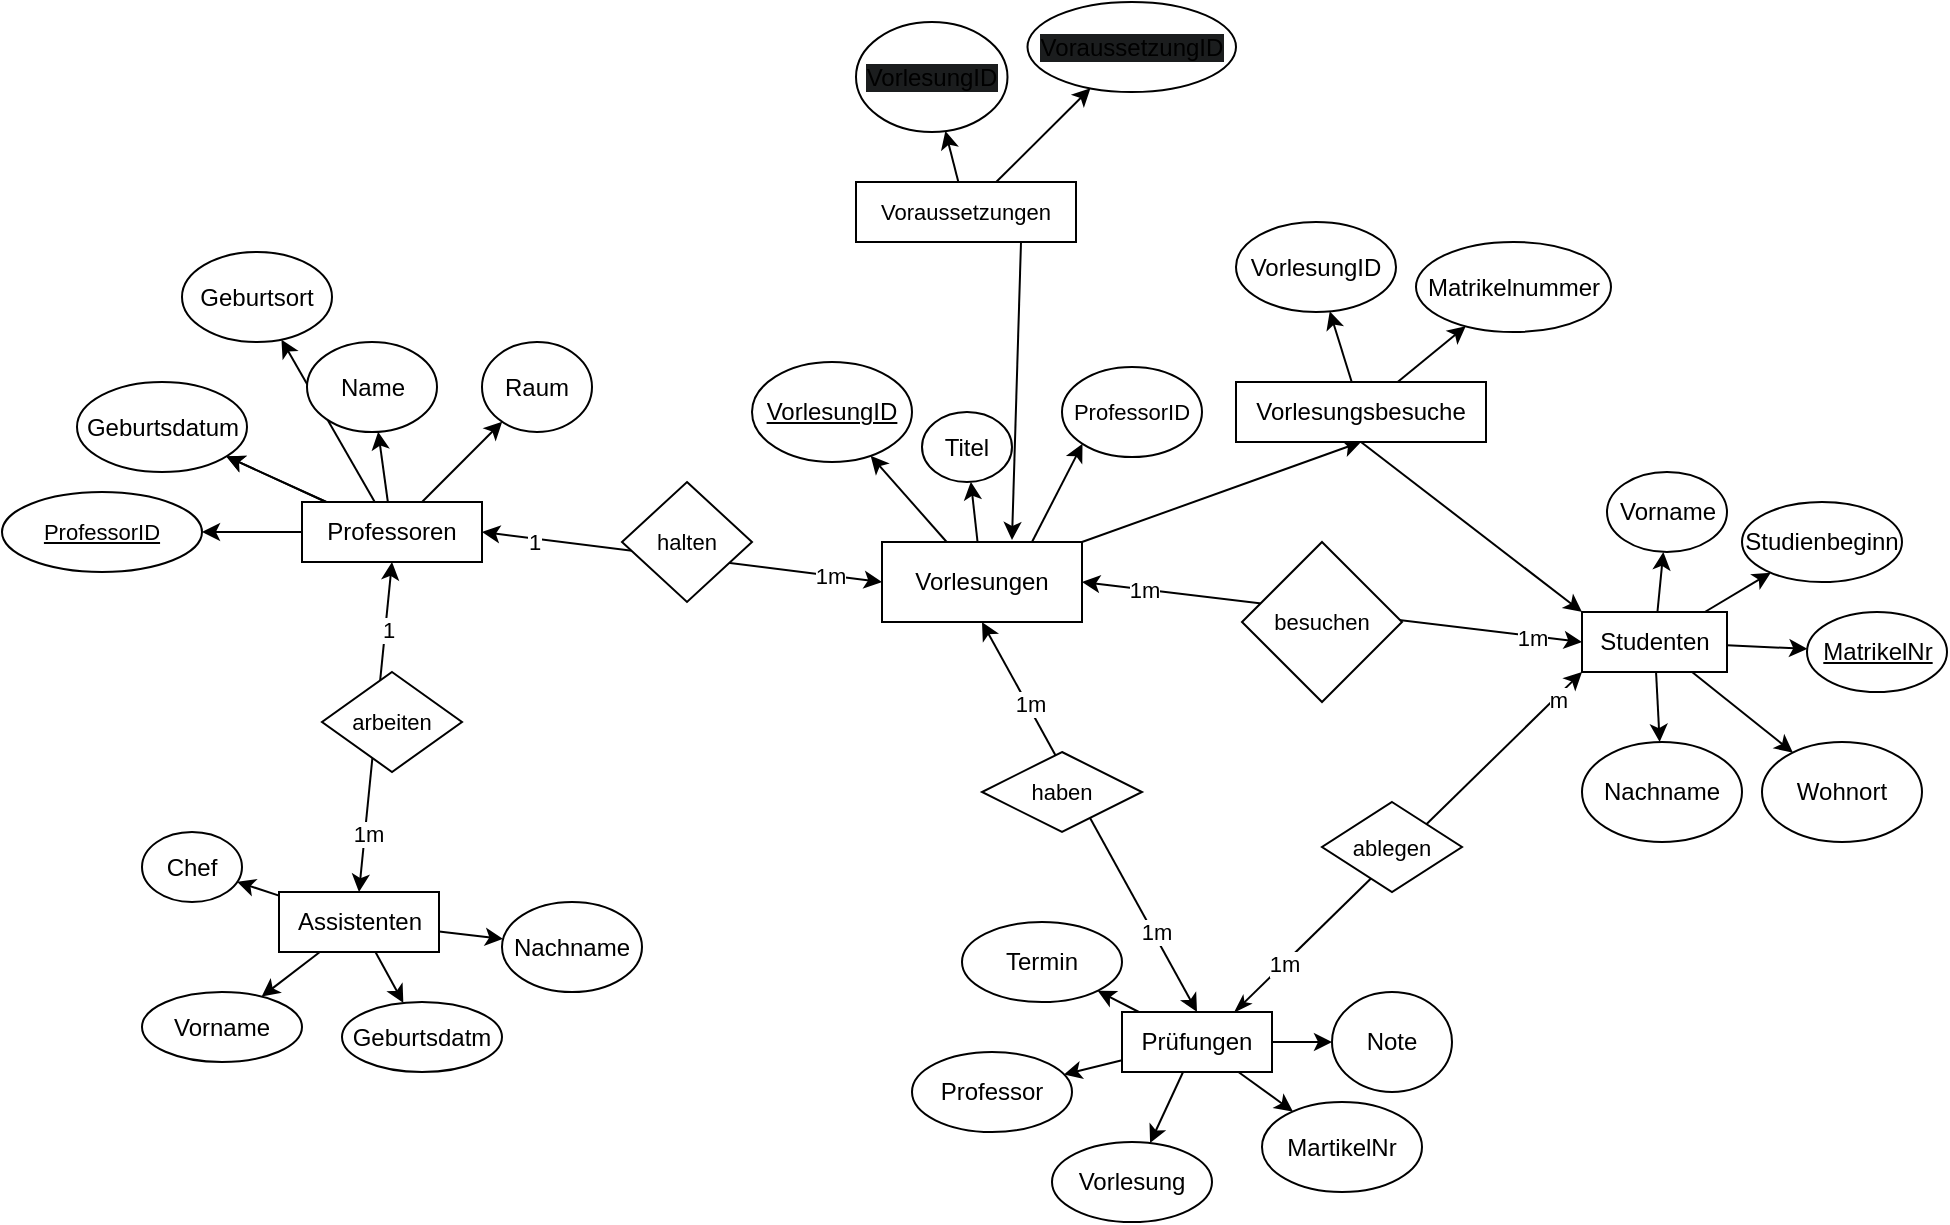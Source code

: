 <mxfile version="24.7.17" pages="2">
  <diagram name="Seite-1" id="4EWLAX4S3tGCgCDKAjxm">
    <mxGraphModel dx="1434" dy="836" grid="1" gridSize="10" guides="1" tooltips="1" connect="1" arrows="1" fold="1" page="1" pageScale="1" pageWidth="827" pageHeight="1169" math="0" shadow="0">
      <root>
        <mxCell id="0" />
        <mxCell id="1" parent="0" />
        <mxCell id="FRcy-m-8qYqe7ajH_nex-3" value="" style="rounded=0;orthogonalLoop=1;jettySize=auto;html=1;" parent="1" source="FRcy-m-8qYqe7ajH_nex-1" target="FRcy-m-8qYqe7ajH_nex-2" edge="1">
          <mxGeometry relative="1" as="geometry" />
        </mxCell>
        <mxCell id="FRcy-m-8qYqe7ajH_nex-5" value="" style="rounded=0;orthogonalLoop=1;jettySize=auto;html=1;" parent="1" source="FRcy-m-8qYqe7ajH_nex-1" target="FRcy-m-8qYqe7ajH_nex-4" edge="1">
          <mxGeometry relative="1" as="geometry" />
        </mxCell>
        <mxCell id="FRcy-m-8qYqe7ajH_nex-7" value="" style="rounded=0;orthogonalLoop=1;jettySize=auto;html=1;" parent="1" source="FRcy-m-8qYqe7ajH_nex-1" target="FRcy-m-8qYqe7ajH_nex-6" edge="1">
          <mxGeometry relative="1" as="geometry" />
        </mxCell>
        <mxCell id="FRcy-m-8qYqe7ajH_nex-9" value="" style="rounded=0;orthogonalLoop=1;jettySize=auto;html=1;" parent="1" source="FRcy-m-8qYqe7ajH_nex-1" target="FRcy-m-8qYqe7ajH_nex-8" edge="1">
          <mxGeometry relative="1" as="geometry" />
        </mxCell>
        <mxCell id="FRcy-m-8qYqe7ajH_nex-53" style="edgeStyle=none;shape=connector;rounded=0;orthogonalLoop=1;jettySize=auto;html=1;exitX=1;exitY=0.5;exitDx=0;exitDy=0;entryX=0;entryY=0.5;entryDx=0;entryDy=0;strokeColor=default;align=center;verticalAlign=middle;fontFamily=Helvetica;fontSize=11;fontColor=default;labelBackgroundColor=default;endArrow=classic;startArrow=classic;startFill=1;" parent="1" source="FRcy-m-8qYqe7ajH_nex-1" target="FRcy-m-8qYqe7ajH_nex-32" edge="1">
          <mxGeometry relative="1" as="geometry" />
        </mxCell>
        <mxCell id="FRcy-m-8qYqe7ajH_nex-54" value="1m" style="edgeLabel;html=1;align=center;verticalAlign=middle;resizable=0;points=[];fontFamily=Helvetica;fontSize=11;fontColor=default;labelBackgroundColor=default;" parent="FRcy-m-8qYqe7ajH_nex-53" vertex="1" connectable="0">
          <mxGeometry x="0.737" relative="1" as="geometry">
            <mxPoint as="offset" />
          </mxGeometry>
        </mxCell>
        <mxCell id="FRcy-m-8qYqe7ajH_nex-57" value="1" style="edgeLabel;html=1;align=center;verticalAlign=middle;resizable=0;points=[];fontFamily=Helvetica;fontSize=11;fontColor=default;labelBackgroundColor=default;" parent="FRcy-m-8qYqe7ajH_nex-53" vertex="1" connectable="0">
          <mxGeometry x="-0.737" y="-1" relative="1" as="geometry">
            <mxPoint as="offset" />
          </mxGeometry>
        </mxCell>
        <mxCell id="FRcy-m-8qYqe7ajH_nex-64" style="edgeStyle=none;shape=connector;rounded=0;orthogonalLoop=1;jettySize=auto;html=1;exitX=0.5;exitY=1;exitDx=0;exitDy=0;entryX=0.5;entryY=0;entryDx=0;entryDy=0;strokeColor=default;align=center;verticalAlign=middle;fontFamily=Helvetica;fontSize=11;fontColor=default;labelBackgroundColor=default;endArrow=classic;startArrow=classic;startFill=1;" parent="1" source="FRcy-m-8qYqe7ajH_nex-1" target="FRcy-m-8qYqe7ajH_nex-10" edge="1">
          <mxGeometry relative="1" as="geometry" />
        </mxCell>
        <mxCell id="FRcy-m-8qYqe7ajH_nex-65" value="1m" style="edgeLabel;html=1;align=center;verticalAlign=middle;resizable=0;points=[];fontFamily=Helvetica;fontSize=11;fontColor=default;labelBackgroundColor=default;" parent="FRcy-m-8qYqe7ajH_nex-64" vertex="1" connectable="0">
          <mxGeometry x="0.638" y="1" relative="1" as="geometry">
            <mxPoint as="offset" />
          </mxGeometry>
        </mxCell>
        <mxCell id="FRcy-m-8qYqe7ajH_nex-66" value="1" style="edgeLabel;html=1;align=center;verticalAlign=middle;resizable=0;points=[];fontFamily=Helvetica;fontSize=11;fontColor=default;labelBackgroundColor=default;" parent="FRcy-m-8qYqe7ajH_nex-64" vertex="1" connectable="0">
          <mxGeometry x="-0.598" y="1" relative="1" as="geometry">
            <mxPoint as="offset" />
          </mxGeometry>
        </mxCell>
        <mxCell id="apsN131n8wuUIA6ywrLR-3" value="" style="edgeStyle=none;shape=connector;rounded=0;orthogonalLoop=1;jettySize=auto;html=1;strokeColor=default;align=center;verticalAlign=middle;fontFamily=Helvetica;fontSize=11;fontColor=default;labelBackgroundColor=default;endArrow=classic;" parent="1" source="FRcy-m-8qYqe7ajH_nex-1" target="FRcy-m-8qYqe7ajH_nex-6" edge="1">
          <mxGeometry relative="1" as="geometry" />
        </mxCell>
        <mxCell id="apsN131n8wuUIA6ywrLR-5" style="edgeStyle=none;shape=connector;rounded=0;orthogonalLoop=1;jettySize=auto;html=1;exitX=0;exitY=0.5;exitDx=0;exitDy=0;strokeColor=default;align=center;verticalAlign=middle;fontFamily=Helvetica;fontSize=11;fontColor=default;labelBackgroundColor=default;endArrow=classic;" parent="1" source="FRcy-m-8qYqe7ajH_nex-1" edge="1">
          <mxGeometry relative="1" as="geometry">
            <mxPoint x="310" y="545" as="targetPoint" />
          </mxGeometry>
        </mxCell>
        <mxCell id="FRcy-m-8qYqe7ajH_nex-1" value="Professoren" style="rounded=0;whiteSpace=wrap;html=1;" parent="1" vertex="1">
          <mxGeometry x="360" y="530" width="90" height="30" as="geometry" />
        </mxCell>
        <mxCell id="FRcy-m-8qYqe7ajH_nex-2" value="Name" style="ellipse;whiteSpace=wrap;html=1;rounded=0;" parent="1" vertex="1">
          <mxGeometry x="362.5" y="450" width="65" height="45" as="geometry" />
        </mxCell>
        <mxCell id="FRcy-m-8qYqe7ajH_nex-4" value="Raum" style="ellipse;whiteSpace=wrap;html=1;rounded=0;" parent="1" vertex="1">
          <mxGeometry x="450" y="450" width="55" height="45" as="geometry" />
        </mxCell>
        <mxCell id="FRcy-m-8qYqe7ajH_nex-6" value="Geburtsdatum" style="ellipse;whiteSpace=wrap;html=1;rounded=0;" parent="1" vertex="1">
          <mxGeometry x="247.5" y="470" width="85" height="45" as="geometry" />
        </mxCell>
        <mxCell id="FRcy-m-8qYqe7ajH_nex-8" value="Geburtsort" style="ellipse;whiteSpace=wrap;html=1;rounded=0;" parent="1" vertex="1">
          <mxGeometry x="300" y="405" width="75" height="45" as="geometry" />
        </mxCell>
        <mxCell id="FRcy-m-8qYqe7ajH_nex-12" value="" style="rounded=0;orthogonalLoop=1;jettySize=auto;html=1;" parent="1" source="FRcy-m-8qYqe7ajH_nex-10" target="FRcy-m-8qYqe7ajH_nex-11" edge="1">
          <mxGeometry relative="1" as="geometry" />
        </mxCell>
        <mxCell id="FRcy-m-8qYqe7ajH_nex-14" value="" style="rounded=0;orthogonalLoop=1;jettySize=auto;html=1;" parent="1" source="FRcy-m-8qYqe7ajH_nex-10" target="FRcy-m-8qYqe7ajH_nex-13" edge="1">
          <mxGeometry relative="1" as="geometry" />
        </mxCell>
        <mxCell id="FRcy-m-8qYqe7ajH_nex-16" value="" style="rounded=0;orthogonalLoop=1;jettySize=auto;html=1;" parent="1" source="FRcy-m-8qYqe7ajH_nex-10" target="FRcy-m-8qYqe7ajH_nex-15" edge="1">
          <mxGeometry relative="1" as="geometry" />
        </mxCell>
        <mxCell id="FRcy-m-8qYqe7ajH_nex-18" value="" style="rounded=0;orthogonalLoop=1;jettySize=auto;html=1;" parent="1" source="FRcy-m-8qYqe7ajH_nex-10" target="FRcy-m-8qYqe7ajH_nex-17" edge="1">
          <mxGeometry relative="1" as="geometry" />
        </mxCell>
        <mxCell id="FRcy-m-8qYqe7ajH_nex-10" value="Assistenten" style="rounded=0;whiteSpace=wrap;html=1;" parent="1" vertex="1">
          <mxGeometry x="348.5" y="725" width="80" height="30" as="geometry" />
        </mxCell>
        <mxCell id="FRcy-m-8qYqe7ajH_nex-11" value="Vorname" style="ellipse;whiteSpace=wrap;html=1;rounded=0;" parent="1" vertex="1">
          <mxGeometry x="280" y="775" width="80" height="35" as="geometry" />
        </mxCell>
        <mxCell id="FRcy-m-8qYqe7ajH_nex-13" value="Nachname" style="ellipse;whiteSpace=wrap;html=1;rounded=0;" parent="1" vertex="1">
          <mxGeometry x="460" y="730" width="70" height="45" as="geometry" />
        </mxCell>
        <mxCell id="FRcy-m-8qYqe7ajH_nex-15" value="Geburtsdatm" style="ellipse;whiteSpace=wrap;html=1;rounded=0;" parent="1" vertex="1">
          <mxGeometry x="380" y="780" width="80" height="35" as="geometry" />
        </mxCell>
        <mxCell id="FRcy-m-8qYqe7ajH_nex-17" value="Chef" style="ellipse;whiteSpace=wrap;html=1;rounded=0;" parent="1" vertex="1">
          <mxGeometry x="280" y="695" width="50" height="35" as="geometry" />
        </mxCell>
        <mxCell id="FRcy-m-8qYqe7ajH_nex-21" value="" style="rounded=0;orthogonalLoop=1;jettySize=auto;html=1;" parent="1" source="FRcy-m-8qYqe7ajH_nex-19" target="FRcy-m-8qYqe7ajH_nex-20" edge="1">
          <mxGeometry relative="1" as="geometry" />
        </mxCell>
        <mxCell id="FRcy-m-8qYqe7ajH_nex-23" value="" style="rounded=0;orthogonalLoop=1;jettySize=auto;html=1;" parent="1" source="FRcy-m-8qYqe7ajH_nex-19" target="FRcy-m-8qYqe7ajH_nex-22" edge="1">
          <mxGeometry relative="1" as="geometry" />
        </mxCell>
        <mxCell id="FRcy-m-8qYqe7ajH_nex-25" value="" style="rounded=0;orthogonalLoop=1;jettySize=auto;html=1;" parent="1" source="FRcy-m-8qYqe7ajH_nex-19" target="FRcy-m-8qYqe7ajH_nex-24" edge="1">
          <mxGeometry relative="1" as="geometry" />
        </mxCell>
        <mxCell id="FRcy-m-8qYqe7ajH_nex-27" value="" style="rounded=0;orthogonalLoop=1;jettySize=auto;html=1;" parent="1" source="FRcy-m-8qYqe7ajH_nex-19" target="FRcy-m-8qYqe7ajH_nex-26" edge="1">
          <mxGeometry relative="1" as="geometry" />
        </mxCell>
        <mxCell id="FRcy-m-8qYqe7ajH_nex-31" value="" style="rounded=0;orthogonalLoop=1;jettySize=auto;html=1;" parent="1" source="FRcy-m-8qYqe7ajH_nex-19" target="FRcy-m-8qYqe7ajH_nex-29" edge="1">
          <mxGeometry relative="1" as="geometry" />
        </mxCell>
        <mxCell id="FRcy-m-8qYqe7ajH_nex-55" style="edgeStyle=none;shape=connector;rounded=0;orthogonalLoop=1;jettySize=auto;html=1;exitX=0;exitY=0.5;exitDx=0;exitDy=0;entryX=1;entryY=0.5;entryDx=0;entryDy=0;strokeColor=default;align=center;verticalAlign=middle;fontFamily=Helvetica;fontSize=11;fontColor=default;labelBackgroundColor=default;endArrow=classic;startArrow=classic;startFill=1;" parent="1" source="FRcy-m-8qYqe7ajH_nex-19" target="FRcy-m-8qYqe7ajH_nex-32" edge="1">
          <mxGeometry relative="1" as="geometry" />
        </mxCell>
        <mxCell id="FRcy-m-8qYqe7ajH_nex-56" value="1m" style="edgeLabel;html=1;align=center;verticalAlign=middle;resizable=0;points=[];fontFamily=Helvetica;fontSize=11;fontColor=default;labelBackgroundColor=default;" parent="FRcy-m-8qYqe7ajH_nex-55" vertex="1" connectable="0">
          <mxGeometry x="0.757" relative="1" as="geometry">
            <mxPoint as="offset" />
          </mxGeometry>
        </mxCell>
        <mxCell id="FRcy-m-8qYqe7ajH_nex-70" value="1m" style="edgeLabel;html=1;align=center;verticalAlign=middle;resizable=0;points=[];fontFamily=Helvetica;fontSize=11;fontColor=default;labelBackgroundColor=default;" parent="FRcy-m-8qYqe7ajH_nex-55" vertex="1" connectable="0">
          <mxGeometry x="-0.797" y="1" relative="1" as="geometry">
            <mxPoint as="offset" />
          </mxGeometry>
        </mxCell>
        <mxCell id="FRcy-m-8qYqe7ajH_nex-19" value="Studenten" style="rounded=0;whiteSpace=wrap;html=1;" parent="1" vertex="1">
          <mxGeometry x="1000" y="585" width="72.5" height="30" as="geometry" />
        </mxCell>
        <mxCell id="FRcy-m-8qYqe7ajH_nex-20" value="&lt;u&gt;MatrikelNr&lt;/u&gt;" style="ellipse;whiteSpace=wrap;html=1;rounded=0;" parent="1" vertex="1">
          <mxGeometry x="1112.5" y="585" width="70" height="40" as="geometry" />
        </mxCell>
        <mxCell id="FRcy-m-8qYqe7ajH_nex-22" value="Nachname" style="ellipse;whiteSpace=wrap;html=1;rounded=0;" parent="1" vertex="1">
          <mxGeometry x="1000" y="650" width="80" height="50" as="geometry" />
        </mxCell>
        <mxCell id="FRcy-m-8qYqe7ajH_nex-24" value="Vorname" style="ellipse;whiteSpace=wrap;html=1;rounded=0;" parent="1" vertex="1">
          <mxGeometry x="1012.5" y="515" width="60" height="40" as="geometry" />
        </mxCell>
        <mxCell id="FRcy-m-8qYqe7ajH_nex-26" value="Studienbeginn" style="ellipse;whiteSpace=wrap;html=1;rounded=0;" parent="1" vertex="1">
          <mxGeometry x="1080" y="530" width="80" height="40" as="geometry" />
        </mxCell>
        <mxCell id="FRcy-m-8qYqe7ajH_nex-29" value="Wohnort" style="ellipse;whiteSpace=wrap;html=1;" parent="1" vertex="1">
          <mxGeometry x="1090" y="650" width="80" height="50" as="geometry" />
        </mxCell>
        <mxCell id="FRcy-m-8qYqe7ajH_nex-34" value="" style="rounded=0;orthogonalLoop=1;jettySize=auto;html=1;" parent="1" source="FRcy-m-8qYqe7ajH_nex-32" target="FRcy-m-8qYqe7ajH_nex-33" edge="1">
          <mxGeometry relative="1" as="geometry" />
        </mxCell>
        <mxCell id="FRcy-m-8qYqe7ajH_nex-36" value="" style="rounded=0;orthogonalLoop=1;jettySize=auto;html=1;" parent="1" source="FRcy-m-8qYqe7ajH_nex-32" target="FRcy-m-8qYqe7ajH_nex-35" edge="1">
          <mxGeometry relative="1" as="geometry" />
        </mxCell>
        <mxCell id="FRcy-m-8qYqe7ajH_nex-67" style="edgeStyle=none;shape=connector;rounded=0;orthogonalLoop=1;jettySize=auto;html=1;exitX=0.5;exitY=1;exitDx=0;exitDy=0;strokeColor=default;align=center;verticalAlign=middle;fontFamily=Helvetica;fontSize=11;fontColor=default;labelBackgroundColor=default;endArrow=classic;startArrow=classic;startFill=1;entryX=0.5;entryY=0;entryDx=0;entryDy=0;" parent="1" source="FRcy-m-8qYqe7ajH_nex-32" target="FRcy-m-8qYqe7ajH_nex-42" edge="1">
          <mxGeometry relative="1" as="geometry">
            <mxPoint x="690" y="690" as="targetPoint" />
          </mxGeometry>
        </mxCell>
        <mxCell id="FRcy-m-8qYqe7ajH_nex-68" value="1m" style="edgeLabel;html=1;align=center;verticalAlign=middle;resizable=0;points=[];fontFamily=Helvetica;fontSize=11;fontColor=default;labelBackgroundColor=default;" parent="FRcy-m-8qYqe7ajH_nex-67" vertex="1" connectable="0">
          <mxGeometry x="-0.575" y="1" relative="1" as="geometry">
            <mxPoint as="offset" />
          </mxGeometry>
        </mxCell>
        <mxCell id="FRcy-m-8qYqe7ajH_nex-69" value="1m" style="edgeLabel;html=1;align=center;verticalAlign=middle;resizable=0;points=[];fontFamily=Helvetica;fontSize=11;fontColor=default;labelBackgroundColor=default;" parent="FRcy-m-8qYqe7ajH_nex-67" vertex="1" connectable="0">
          <mxGeometry x="0.592" y="1" relative="1" as="geometry">
            <mxPoint x="100" y="50" as="offset" />
          </mxGeometry>
        </mxCell>
        <mxCell id="OoVXm7jQLiOrAW5-AiKE-1" value="1m" style="edgeLabel;html=1;align=center;verticalAlign=middle;resizable=0;points=[];fontFamily=Helvetica;fontSize=11;fontColor=default;labelBackgroundColor=default;" parent="FRcy-m-8qYqe7ajH_nex-67" vertex="1" connectable="0">
          <mxGeometry x="0.59" y="1" relative="1" as="geometry">
            <mxPoint as="offset" />
          </mxGeometry>
        </mxCell>
        <mxCell id="apsN131n8wuUIA6ywrLR-14" style="edgeStyle=none;shape=connector;rounded=0;orthogonalLoop=1;jettySize=auto;html=1;exitX=0.75;exitY=0;exitDx=0;exitDy=0;entryX=0;entryY=1;entryDx=0;entryDy=0;strokeColor=default;align=center;verticalAlign=middle;fontFamily=Helvetica;fontSize=11;fontColor=default;labelBackgroundColor=default;endArrow=classic;" parent="1" source="FRcy-m-8qYqe7ajH_nex-32" target="apsN131n8wuUIA6ywrLR-12" edge="1">
          <mxGeometry relative="1" as="geometry" />
        </mxCell>
        <mxCell id="tGDLIXhdcRy1kXbWM4vZ-6" style="edgeStyle=none;shape=connector;rounded=0;orthogonalLoop=1;jettySize=auto;html=1;exitX=1;exitY=0;exitDx=0;exitDy=0;entryX=0.5;entryY=1;entryDx=0;entryDy=0;strokeColor=default;align=center;verticalAlign=middle;fontFamily=Helvetica;fontSize=11;fontColor=default;labelBackgroundColor=default;endArrow=classic;" edge="1" parent="1" source="FRcy-m-8qYqe7ajH_nex-32" target="tGDLIXhdcRy1kXbWM4vZ-1">
          <mxGeometry relative="1" as="geometry" />
        </mxCell>
        <mxCell id="FRcy-m-8qYqe7ajH_nex-32" value="Vorlesungen" style="rounded=0;whiteSpace=wrap;html=1;" parent="1" vertex="1">
          <mxGeometry x="650" y="550" width="100" height="40" as="geometry" />
        </mxCell>
        <mxCell id="FRcy-m-8qYqe7ajH_nex-33" value="&lt;u&gt;VorlesungID&lt;/u&gt;" style="ellipse;whiteSpace=wrap;html=1;rounded=0;" parent="1" vertex="1">
          <mxGeometry x="585" y="460" width="80" height="50" as="geometry" />
        </mxCell>
        <mxCell id="FRcy-m-8qYqe7ajH_nex-35" value="Titel" style="ellipse;whiteSpace=wrap;html=1;rounded=0;" parent="1" vertex="1">
          <mxGeometry x="670" y="485" width="45" height="35" as="geometry" />
        </mxCell>
        <mxCell id="FRcy-m-8qYqe7ajH_nex-44" value="" style="rounded=0;orthogonalLoop=1;jettySize=auto;html=1;" parent="1" source="FRcy-m-8qYqe7ajH_nex-42" target="FRcy-m-8qYqe7ajH_nex-43" edge="1">
          <mxGeometry relative="1" as="geometry" />
        </mxCell>
        <mxCell id="FRcy-m-8qYqe7ajH_nex-46" value="" style="edgeStyle=none;shape=connector;rounded=0;orthogonalLoop=1;jettySize=auto;html=1;strokeColor=default;align=center;verticalAlign=middle;fontFamily=Helvetica;fontSize=11;fontColor=default;labelBackgroundColor=default;endArrow=classic;" parent="1" source="FRcy-m-8qYqe7ajH_nex-42" target="FRcy-m-8qYqe7ajH_nex-45" edge="1">
          <mxGeometry relative="1" as="geometry" />
        </mxCell>
        <mxCell id="FRcy-m-8qYqe7ajH_nex-48" value="" style="edgeStyle=none;shape=connector;rounded=0;orthogonalLoop=1;jettySize=auto;html=1;strokeColor=default;align=center;verticalAlign=middle;fontFamily=Helvetica;fontSize=11;fontColor=default;labelBackgroundColor=default;endArrow=classic;" parent="1" source="FRcy-m-8qYqe7ajH_nex-42" target="FRcy-m-8qYqe7ajH_nex-47" edge="1">
          <mxGeometry relative="1" as="geometry" />
        </mxCell>
        <mxCell id="FRcy-m-8qYqe7ajH_nex-50" value="" style="edgeStyle=none;shape=connector;rounded=0;orthogonalLoop=1;jettySize=auto;html=1;strokeColor=default;align=center;verticalAlign=middle;fontFamily=Helvetica;fontSize=11;fontColor=default;labelBackgroundColor=default;endArrow=classic;" parent="1" source="FRcy-m-8qYqe7ajH_nex-42" target="FRcy-m-8qYqe7ajH_nex-49" edge="1">
          <mxGeometry relative="1" as="geometry" />
        </mxCell>
        <mxCell id="FRcy-m-8qYqe7ajH_nex-52" value="" style="edgeStyle=none;shape=connector;rounded=0;orthogonalLoop=1;jettySize=auto;html=1;strokeColor=default;align=center;verticalAlign=middle;fontFamily=Helvetica;fontSize=11;fontColor=default;labelBackgroundColor=default;endArrow=classic;" parent="1" source="FRcy-m-8qYqe7ajH_nex-42" target="FRcy-m-8qYqe7ajH_nex-51" edge="1">
          <mxGeometry relative="1" as="geometry" />
        </mxCell>
        <mxCell id="jM9D709IHfRmEzde2DLf-1" style="edgeStyle=none;shape=connector;rounded=0;orthogonalLoop=1;jettySize=auto;html=1;exitX=0.75;exitY=0;exitDx=0;exitDy=0;entryX=0;entryY=1;entryDx=0;entryDy=0;strokeColor=default;align=center;verticalAlign=middle;fontFamily=Helvetica;fontSize=11;fontColor=default;labelBackgroundColor=default;endArrow=classic;startArrow=classicThin;startFill=1;" parent="1" source="FRcy-m-8qYqe7ajH_nex-42" target="FRcy-m-8qYqe7ajH_nex-19" edge="1">
          <mxGeometry relative="1" as="geometry" />
        </mxCell>
        <mxCell id="16ko9je2w6uvIywv4FC7-1" value="m" style="edgeLabel;html=1;align=center;verticalAlign=middle;resizable=0;points=[];fontFamily=Helvetica;fontSize=11;fontColor=default;labelBackgroundColor=default;" parent="jM9D709IHfRmEzde2DLf-1" vertex="1" connectable="0">
          <mxGeometry x="0.843" y="-2" relative="1" as="geometry">
            <mxPoint y="-1" as="offset" />
          </mxGeometry>
        </mxCell>
        <mxCell id="15HYI0oxgpAfRdAcjnsP-1" value="1m" style="edgeLabel;html=1;align=center;verticalAlign=middle;resizable=0;points=[];fontFamily=Helvetica;fontSize=11;fontColor=default;labelBackgroundColor=default;" parent="jM9D709IHfRmEzde2DLf-1" vertex="1" connectable="0">
          <mxGeometry x="-0.715" relative="1" as="geometry">
            <mxPoint as="offset" />
          </mxGeometry>
        </mxCell>
        <mxCell id="FRcy-m-8qYqe7ajH_nex-42" value="Prüfungen" style="rounded=0;whiteSpace=wrap;html=1;" parent="1" vertex="1">
          <mxGeometry x="770" y="785" width="75" height="30" as="geometry" />
        </mxCell>
        <mxCell id="FRcy-m-8qYqe7ajH_nex-43" value="MartikelNr" style="ellipse;whiteSpace=wrap;html=1;rounded=0;" parent="1" vertex="1">
          <mxGeometry x="840" y="830" width="80" height="45" as="geometry" />
        </mxCell>
        <mxCell id="FRcy-m-8qYqe7ajH_nex-45" value="Vorlesung" style="ellipse;whiteSpace=wrap;html=1;rounded=0;" parent="1" vertex="1">
          <mxGeometry x="735" y="850" width="80" height="40" as="geometry" />
        </mxCell>
        <mxCell id="FRcy-m-8qYqe7ajH_nex-47" value="Professor" style="ellipse;whiteSpace=wrap;html=1;rounded=0;" parent="1" vertex="1">
          <mxGeometry x="665" y="805" width="80" height="40" as="geometry" />
        </mxCell>
        <mxCell id="FRcy-m-8qYqe7ajH_nex-49" value="Termin" style="ellipse;whiteSpace=wrap;html=1;rounded=0;" parent="1" vertex="1">
          <mxGeometry x="690" y="740" width="80" height="40" as="geometry" />
        </mxCell>
        <mxCell id="FRcy-m-8qYqe7ajH_nex-51" value="Note" style="ellipse;whiteSpace=wrap;html=1;rounded=0;" parent="1" vertex="1">
          <mxGeometry x="875" y="775" width="60" height="50" as="geometry" />
        </mxCell>
        <mxCell id="FRcy-m-8qYqe7ajH_nex-58" value="halten" style="rhombus;whiteSpace=wrap;html=1;fontFamily=Helvetica;fontSize=11;fontColor=default;labelBackgroundColor=default;" parent="1" vertex="1">
          <mxGeometry x="520" y="520" width="65" height="60" as="geometry" />
        </mxCell>
        <mxCell id="FRcy-m-8qYqe7ajH_nex-62" value="besuchen" style="rhombus;whiteSpace=wrap;html=1;fontFamily=Helvetica;fontSize=11;fontColor=default;labelBackgroundColor=default;" parent="1" vertex="1">
          <mxGeometry x="830" y="550" width="80" height="80" as="geometry" />
        </mxCell>
        <mxCell id="apsN131n8wuUIA6ywrLR-8" value="&lt;u&gt;ProfessorID&lt;/u&gt;" style="ellipse;whiteSpace=wrap;html=1;fontFamily=Helvetica;fontSize=11;fontColor=default;labelBackgroundColor=default;" parent="1" vertex="1">
          <mxGeometry x="210" y="525" width="100" height="40" as="geometry" />
        </mxCell>
        <mxCell id="apsN131n8wuUIA6ywrLR-12" value="ProfessorID" style="ellipse;whiteSpace=wrap;html=1;fontFamily=Helvetica;fontSize=11;fontColor=default;labelBackgroundColor=default;" parent="1" vertex="1">
          <mxGeometry x="740" y="462.5" width="70" height="45" as="geometry" />
        </mxCell>
        <mxCell id="Su8qo1qssq7En46nyoEk-5" value="arbeiten" style="rhombus;whiteSpace=wrap;html=1;fontFamily=Helvetica;fontSize=11;fontColor=default;labelBackgroundColor=default;" parent="1" vertex="1">
          <mxGeometry x="370" y="615" width="70" height="50" as="geometry" />
        </mxCell>
        <mxCell id="Su8qo1qssq7En46nyoEk-6" value="ablegen" style="rhombus;whiteSpace=wrap;html=1;fontFamily=Helvetica;fontSize=11;fontColor=default;labelBackgroundColor=default;" parent="1" vertex="1">
          <mxGeometry x="870" y="680" width="70" height="45" as="geometry" />
        </mxCell>
        <mxCell id="Su8qo1qssq7En46nyoEk-7" value="haben" style="rhombus;whiteSpace=wrap;html=1;fontFamily=Helvetica;fontSize=11;fontColor=default;labelBackgroundColor=default;" parent="1" vertex="1">
          <mxGeometry x="700" y="655" width="80" height="40" as="geometry" />
        </mxCell>
        <mxCell id="tGDLIXhdcRy1kXbWM4vZ-3" value="" style="rounded=0;orthogonalLoop=1;jettySize=auto;html=1;" edge="1" parent="1" source="tGDLIXhdcRy1kXbWM4vZ-1" target="tGDLIXhdcRy1kXbWM4vZ-2">
          <mxGeometry relative="1" as="geometry" />
        </mxCell>
        <mxCell id="tGDLIXhdcRy1kXbWM4vZ-5" value="" style="rounded=0;orthogonalLoop=1;jettySize=auto;html=1;" edge="1" parent="1" source="tGDLIXhdcRy1kXbWM4vZ-1" target="tGDLIXhdcRy1kXbWM4vZ-4">
          <mxGeometry relative="1" as="geometry" />
        </mxCell>
        <mxCell id="tGDLIXhdcRy1kXbWM4vZ-7" style="edgeStyle=none;shape=connector;rounded=0;orthogonalLoop=1;jettySize=auto;html=1;exitX=0.5;exitY=1;exitDx=0;exitDy=0;entryX=0;entryY=0;entryDx=0;entryDy=0;strokeColor=default;align=center;verticalAlign=middle;fontFamily=Helvetica;fontSize=11;fontColor=default;labelBackgroundColor=default;endArrow=classic;" edge="1" parent="1" source="tGDLIXhdcRy1kXbWM4vZ-1" target="FRcy-m-8qYqe7ajH_nex-19">
          <mxGeometry relative="1" as="geometry" />
        </mxCell>
        <mxCell id="tGDLIXhdcRy1kXbWM4vZ-1" value="Vorlesungsbesuche" style="rounded=0;whiteSpace=wrap;html=1;" vertex="1" parent="1">
          <mxGeometry x="827" y="470" width="125" height="30" as="geometry" />
        </mxCell>
        <mxCell id="tGDLIXhdcRy1kXbWM4vZ-2" value="Matrikelnummer" style="ellipse;whiteSpace=wrap;html=1;rounded=0;" vertex="1" parent="1">
          <mxGeometry x="917" y="400" width="97.5" height="45" as="geometry" />
        </mxCell>
        <mxCell id="tGDLIXhdcRy1kXbWM4vZ-4" value="VorlesungID" style="ellipse;whiteSpace=wrap;html=1;rounded=0;" vertex="1" parent="1">
          <mxGeometry x="827" y="390" width="80" height="45" as="geometry" />
        </mxCell>
        <mxCell id="tGDLIXhdcRy1kXbWM4vZ-10" value="" style="edgeStyle=none;shape=connector;rounded=0;orthogonalLoop=1;jettySize=auto;html=1;strokeColor=default;align=center;verticalAlign=middle;fontFamily=Helvetica;fontSize=11;fontColor=default;labelBackgroundColor=default;endArrow=classic;" edge="1" parent="1" source="tGDLIXhdcRy1kXbWM4vZ-8" target="tGDLIXhdcRy1kXbWM4vZ-9">
          <mxGeometry relative="1" as="geometry" />
        </mxCell>
        <mxCell id="usUzsYUvQ1-9xAQxHysa-2" value="" style="edgeStyle=none;shape=connector;rounded=0;orthogonalLoop=1;jettySize=auto;html=1;strokeColor=default;align=center;verticalAlign=middle;fontFamily=Helvetica;fontSize=11;fontColor=default;labelBackgroundColor=default;endArrow=classic;" edge="1" parent="1" source="tGDLIXhdcRy1kXbWM4vZ-8" target="usUzsYUvQ1-9xAQxHysa-1">
          <mxGeometry relative="1" as="geometry" />
        </mxCell>
        <mxCell id="RrKvOvgOL9H9KecuYX8K-1" style="edgeStyle=none;shape=connector;rounded=0;orthogonalLoop=1;jettySize=auto;html=1;exitX=0.75;exitY=1;exitDx=0;exitDy=0;strokeColor=default;align=center;verticalAlign=middle;fontFamily=Helvetica;fontSize=11;fontColor=default;labelBackgroundColor=default;endArrow=classic;entryX=0.65;entryY=-0.025;entryDx=0;entryDy=0;entryPerimeter=0;" edge="1" parent="1" source="tGDLIXhdcRy1kXbWM4vZ-8" target="FRcy-m-8qYqe7ajH_nex-32">
          <mxGeometry relative="1" as="geometry">
            <mxPoint x="725" y="500" as="targetPoint" />
          </mxGeometry>
        </mxCell>
        <mxCell id="tGDLIXhdcRy1kXbWM4vZ-8" value="Voraussetzungen" style="rounded=0;whiteSpace=wrap;html=1;fontFamily=Helvetica;fontSize=11;fontColor=default;labelBackgroundColor=default;" vertex="1" parent="1">
          <mxGeometry x="637" y="370" width="110" height="30" as="geometry" />
        </mxCell>
        <mxCell id="tGDLIXhdcRy1kXbWM4vZ-9" value="&lt;span style=&quot;font-size: 12px; text-align: left; background-color: rgb(27, 29, 30);&quot;&gt;VorlesungID&lt;/span&gt;" style="ellipse;whiteSpace=wrap;html=1;fontSize=11;rounded=0;labelBackgroundColor=default;" vertex="1" parent="1">
          <mxGeometry x="637" y="290" width="75.75" height="55" as="geometry" />
        </mxCell>
        <mxCell id="usUzsYUvQ1-9xAQxHysa-1" value="&lt;span style=&quot;font-size: 12px; text-align: left; background-color: rgb(27, 29, 30);&quot;&gt;VoraussetzungID&lt;/span&gt;" style="ellipse;whiteSpace=wrap;html=1;fontSize=11;rounded=0;labelBackgroundColor=default;" vertex="1" parent="1">
          <mxGeometry x="722.75" y="280" width="104.25" height="45" as="geometry" />
        </mxCell>
      </root>
    </mxGraphModel>
  </diagram>
  <diagram id="Exuizq9kKX0Y6CFaMx5z" name="Seite-2">
    <mxGraphModel dx="2261" dy="836" grid="1" gridSize="10" guides="1" tooltips="1" connect="1" arrows="1" fold="1" page="1" pageScale="1" pageWidth="827" pageHeight="1169" math="0" shadow="0">
      <root>
        <mxCell id="0" />
        <mxCell id="1" parent="0" />
        <mxCell id="66hdQnUYk5A_8OjS5ueN-5" value="Professoren" style="shape=table;startSize=30;container=1;collapsible=1;childLayout=tableLayout;fixedRows=1;rowLines=0;fontStyle=1;align=center;resizeLast=1;html=1;fontFamily=Helvetica;fontSize=11;fontColor=default;labelBackgroundColor=default;" parent="1" vertex="1">
          <mxGeometry x="-220" y="265" width="180" height="175" as="geometry" />
        </mxCell>
        <mxCell id="66hdQnUYk5A_8OjS5ueN-6" value="" style="shape=tableRow;horizontal=0;startSize=0;swimlaneHead=0;swimlaneBody=0;fillColor=none;collapsible=0;dropTarget=0;points=[[0,0.5],[1,0.5]];portConstraint=eastwest;top=0;left=0;right=0;bottom=1;fontFamily=Helvetica;fontSize=11;fontColor=default;labelBackgroundColor=default;" parent="66hdQnUYk5A_8OjS5ueN-5" vertex="1">
          <mxGeometry y="30" width="180" height="30" as="geometry" />
        </mxCell>
        <mxCell id="66hdQnUYk5A_8OjS5ueN-7" value="PK" style="shape=partialRectangle;connectable=0;fillColor=none;top=0;left=0;bottom=0;right=0;fontStyle=1;overflow=hidden;whiteSpace=wrap;html=1;fontFamily=Helvetica;fontSize=11;fontColor=default;labelBackgroundColor=default;" parent="66hdQnUYk5A_8OjS5ueN-6" vertex="1">
          <mxGeometry width="30" height="30" as="geometry">
            <mxRectangle width="30" height="30" as="alternateBounds" />
          </mxGeometry>
        </mxCell>
        <mxCell id="66hdQnUYk5A_8OjS5ueN-8" value="ProfessorID" style="shape=partialRectangle;connectable=0;fillColor=none;top=0;left=0;bottom=0;right=0;align=left;spacingLeft=6;fontStyle=5;overflow=hidden;whiteSpace=wrap;html=1;fontFamily=Helvetica;fontSize=11;fontColor=default;labelBackgroundColor=default;" parent="66hdQnUYk5A_8OjS5ueN-6" vertex="1">
          <mxGeometry x="30" width="150" height="30" as="geometry">
            <mxRectangle width="150" height="30" as="alternateBounds" />
          </mxGeometry>
        </mxCell>
        <mxCell id="66hdQnUYk5A_8OjS5ueN-9" value="" style="shape=tableRow;horizontal=0;startSize=0;swimlaneHead=0;swimlaneBody=0;fillColor=none;collapsible=0;dropTarget=0;points=[[0,0.5],[1,0.5]];portConstraint=eastwest;top=0;left=0;right=0;bottom=0;fontFamily=Helvetica;fontSize=11;fontColor=default;labelBackgroundColor=default;" parent="66hdQnUYk5A_8OjS5ueN-5" vertex="1">
          <mxGeometry y="60" width="180" height="30" as="geometry" />
        </mxCell>
        <mxCell id="66hdQnUYk5A_8OjS5ueN-10" value="" style="shape=partialRectangle;connectable=0;fillColor=none;top=0;left=0;bottom=0;right=0;editable=1;overflow=hidden;whiteSpace=wrap;html=1;fontFamily=Helvetica;fontSize=11;fontColor=default;labelBackgroundColor=default;" parent="66hdQnUYk5A_8OjS5ueN-9" vertex="1">
          <mxGeometry width="30" height="30" as="geometry">
            <mxRectangle width="30" height="30" as="alternateBounds" />
          </mxGeometry>
        </mxCell>
        <mxCell id="66hdQnUYk5A_8OjS5ueN-11" value="Name" style="shape=partialRectangle;connectable=0;fillColor=none;top=0;left=0;bottom=0;right=0;align=left;spacingLeft=6;overflow=hidden;whiteSpace=wrap;html=1;fontFamily=Helvetica;fontSize=11;fontColor=default;labelBackgroundColor=default;" parent="66hdQnUYk5A_8OjS5ueN-9" vertex="1">
          <mxGeometry x="30" width="150" height="30" as="geometry">
            <mxRectangle width="150" height="30" as="alternateBounds" />
          </mxGeometry>
        </mxCell>
        <mxCell id="66hdQnUYk5A_8OjS5ueN-12" value="" style="shape=tableRow;horizontal=0;startSize=0;swimlaneHead=0;swimlaneBody=0;fillColor=none;collapsible=0;dropTarget=0;points=[[0,0.5],[1,0.5]];portConstraint=eastwest;top=0;left=0;right=0;bottom=0;fontFamily=Helvetica;fontSize=11;fontColor=default;labelBackgroundColor=default;" parent="66hdQnUYk5A_8OjS5ueN-5" vertex="1">
          <mxGeometry y="90" width="180" height="30" as="geometry" />
        </mxCell>
        <mxCell id="66hdQnUYk5A_8OjS5ueN-13" value="" style="shape=partialRectangle;connectable=0;fillColor=none;top=0;left=0;bottom=0;right=0;editable=1;overflow=hidden;whiteSpace=wrap;html=1;fontFamily=Helvetica;fontSize=11;fontColor=default;labelBackgroundColor=default;" parent="66hdQnUYk5A_8OjS5ueN-12" vertex="1">
          <mxGeometry width="30" height="30" as="geometry">
            <mxRectangle width="30" height="30" as="alternateBounds" />
          </mxGeometry>
        </mxCell>
        <mxCell id="66hdQnUYk5A_8OjS5ueN-14" value="Geburtsdatum" style="shape=partialRectangle;connectable=0;fillColor=none;top=0;left=0;bottom=0;right=0;align=left;spacingLeft=6;overflow=hidden;whiteSpace=wrap;html=1;fontFamily=Helvetica;fontSize=11;fontColor=default;labelBackgroundColor=default;" parent="66hdQnUYk5A_8OjS5ueN-12" vertex="1">
          <mxGeometry x="30" width="150" height="30" as="geometry">
            <mxRectangle width="150" height="30" as="alternateBounds" />
          </mxGeometry>
        </mxCell>
        <mxCell id="66hdQnUYk5A_8OjS5ueN-15" value="" style="shape=tableRow;horizontal=0;startSize=0;swimlaneHead=0;swimlaneBody=0;fillColor=none;collapsible=0;dropTarget=0;points=[[0,0.5],[1,0.5]];portConstraint=eastwest;top=0;left=0;right=0;bottom=0;fontFamily=Helvetica;fontSize=11;fontColor=default;labelBackgroundColor=default;" parent="66hdQnUYk5A_8OjS5ueN-5" vertex="1">
          <mxGeometry y="120" width="180" height="25" as="geometry" />
        </mxCell>
        <mxCell id="66hdQnUYk5A_8OjS5ueN-16" value="" style="shape=partialRectangle;connectable=0;fillColor=none;top=0;left=0;bottom=0;right=0;editable=1;overflow=hidden;whiteSpace=wrap;html=1;fontFamily=Helvetica;fontSize=11;fontColor=default;labelBackgroundColor=default;" parent="66hdQnUYk5A_8OjS5ueN-15" vertex="1">
          <mxGeometry width="30" height="25" as="geometry">
            <mxRectangle width="30" height="25" as="alternateBounds" />
          </mxGeometry>
        </mxCell>
        <mxCell id="66hdQnUYk5A_8OjS5ueN-17" value="Raum" style="shape=partialRectangle;connectable=0;fillColor=none;top=0;left=0;bottom=0;right=0;align=left;spacingLeft=6;overflow=hidden;whiteSpace=wrap;html=1;fontFamily=Helvetica;fontSize=11;fontColor=default;labelBackgroundColor=default;" parent="66hdQnUYk5A_8OjS5ueN-15" vertex="1">
          <mxGeometry x="30" width="150" height="25" as="geometry">
            <mxRectangle width="150" height="25" as="alternateBounds" />
          </mxGeometry>
        </mxCell>
        <mxCell id="66hdQnUYk5A_8OjS5ueN-18" value="Vorlesungen" style="shape=table;startSize=30;container=1;collapsible=1;childLayout=tableLayout;fixedRows=1;rowLines=0;fontStyle=1;align=center;resizeLast=1;html=1;fontFamily=Helvetica;fontSize=11;fontColor=default;labelBackgroundColor=default;" parent="1" vertex="1">
          <mxGeometry x="60" y="265" width="180" height="150" as="geometry" />
        </mxCell>
        <mxCell id="66hdQnUYk5A_8OjS5ueN-19" value="" style="shape=tableRow;horizontal=0;startSize=0;swimlaneHead=0;swimlaneBody=0;fillColor=none;collapsible=0;dropTarget=0;points=[[0,0.5],[1,0.5]];portConstraint=eastwest;top=0;left=0;right=0;bottom=1;fontFamily=Helvetica;fontSize=11;fontColor=default;labelBackgroundColor=default;" parent="66hdQnUYk5A_8OjS5ueN-18" vertex="1">
          <mxGeometry y="30" width="180" height="30" as="geometry" />
        </mxCell>
        <mxCell id="66hdQnUYk5A_8OjS5ueN-20" value="PK" style="shape=partialRectangle;connectable=0;fillColor=none;top=0;left=0;bottom=0;right=0;fontStyle=1;overflow=hidden;whiteSpace=wrap;html=1;fontFamily=Helvetica;fontSize=11;fontColor=default;labelBackgroundColor=default;" parent="66hdQnUYk5A_8OjS5ueN-19" vertex="1">
          <mxGeometry width="30" height="30" as="geometry">
            <mxRectangle width="30" height="30" as="alternateBounds" />
          </mxGeometry>
        </mxCell>
        <mxCell id="66hdQnUYk5A_8OjS5ueN-21" value="VorlesungID" style="shape=partialRectangle;connectable=0;fillColor=none;top=0;left=0;bottom=0;right=0;align=left;spacingLeft=6;fontStyle=5;overflow=hidden;whiteSpace=wrap;html=1;fontFamily=Helvetica;fontSize=11;fontColor=default;labelBackgroundColor=default;" parent="66hdQnUYk5A_8OjS5ueN-19" vertex="1">
          <mxGeometry x="30" width="150" height="30" as="geometry">
            <mxRectangle width="150" height="30" as="alternateBounds" />
          </mxGeometry>
        </mxCell>
        <mxCell id="66hdQnUYk5A_8OjS5ueN-22" value="" style="shape=tableRow;horizontal=0;startSize=0;swimlaneHead=0;swimlaneBody=0;fillColor=none;collapsible=0;dropTarget=0;points=[[0,0.5],[1,0.5]];portConstraint=eastwest;top=0;left=0;right=0;bottom=0;fontFamily=Helvetica;fontSize=11;fontColor=default;labelBackgroundColor=default;" parent="66hdQnUYk5A_8OjS5ueN-18" vertex="1">
          <mxGeometry y="60" width="180" height="30" as="geometry" />
        </mxCell>
        <mxCell id="66hdQnUYk5A_8OjS5ueN-23" value="FK" style="shape=partialRectangle;connectable=0;fillColor=none;top=0;left=0;bottom=0;right=0;editable=1;overflow=hidden;whiteSpace=wrap;html=1;fontFamily=Helvetica;fontSize=11;fontColor=default;labelBackgroundColor=default;" parent="66hdQnUYk5A_8OjS5ueN-22" vertex="1">
          <mxGeometry width="30" height="30" as="geometry">
            <mxRectangle width="30" height="30" as="alternateBounds" />
          </mxGeometry>
        </mxCell>
        <mxCell id="66hdQnUYk5A_8OjS5ueN-24" value="ProfessorID" style="shape=partialRectangle;connectable=0;fillColor=none;top=0;left=0;bottom=0;right=0;align=left;spacingLeft=6;overflow=hidden;whiteSpace=wrap;html=1;fontFamily=Helvetica;fontSize=11;fontColor=default;labelBackgroundColor=default;" parent="66hdQnUYk5A_8OjS5ueN-22" vertex="1">
          <mxGeometry x="30" width="150" height="30" as="geometry">
            <mxRectangle width="150" height="30" as="alternateBounds" />
          </mxGeometry>
        </mxCell>
        <mxCell id="66hdQnUYk5A_8OjS5ueN-25" value="" style="shape=tableRow;horizontal=0;startSize=0;swimlaneHead=0;swimlaneBody=0;fillColor=none;collapsible=0;dropTarget=0;points=[[0,0.5],[1,0.5]];portConstraint=eastwest;top=0;left=0;right=0;bottom=0;fontFamily=Helvetica;fontSize=11;fontColor=default;labelBackgroundColor=default;" parent="66hdQnUYk5A_8OjS5ueN-18" vertex="1">
          <mxGeometry y="90" width="180" height="30" as="geometry" />
        </mxCell>
        <mxCell id="66hdQnUYk5A_8OjS5ueN-26" value="" style="shape=partialRectangle;connectable=0;fillColor=none;top=0;left=0;bottom=0;right=0;editable=1;overflow=hidden;whiteSpace=wrap;html=1;fontFamily=Helvetica;fontSize=11;fontColor=default;labelBackgroundColor=default;" parent="66hdQnUYk5A_8OjS5ueN-25" vertex="1">
          <mxGeometry width="30" height="30" as="geometry">
            <mxRectangle width="30" height="30" as="alternateBounds" />
          </mxGeometry>
        </mxCell>
        <mxCell id="66hdQnUYk5A_8OjS5ueN-27" value="Titel" style="shape=partialRectangle;connectable=0;fillColor=none;top=0;left=0;bottom=0;right=0;align=left;spacingLeft=6;overflow=hidden;whiteSpace=wrap;html=1;fontFamily=Helvetica;fontSize=11;fontColor=default;labelBackgroundColor=default;" parent="66hdQnUYk5A_8OjS5ueN-25" vertex="1">
          <mxGeometry x="30" width="150" height="30" as="geometry">
            <mxRectangle width="150" height="30" as="alternateBounds" />
          </mxGeometry>
        </mxCell>
        <mxCell id="66hdQnUYk5A_8OjS5ueN-28" value="" style="shape=tableRow;horizontal=0;startSize=0;swimlaneHead=0;swimlaneBody=0;fillColor=none;collapsible=0;dropTarget=0;points=[[0,0.5],[1,0.5]];portConstraint=eastwest;top=0;left=0;right=0;bottom=0;fontFamily=Helvetica;fontSize=11;fontColor=default;labelBackgroundColor=default;" parent="66hdQnUYk5A_8OjS5ueN-18" vertex="1">
          <mxGeometry y="120" width="180" height="30" as="geometry" />
        </mxCell>
        <mxCell id="66hdQnUYk5A_8OjS5ueN-29" value="" style="shape=partialRectangle;connectable=0;fillColor=none;top=0;left=0;bottom=0;right=0;editable=1;overflow=hidden;whiteSpace=wrap;html=1;fontFamily=Helvetica;fontSize=11;fontColor=default;labelBackgroundColor=default;" parent="66hdQnUYk5A_8OjS5ueN-28" vertex="1">
          <mxGeometry width="30" height="30" as="geometry">
            <mxRectangle width="30" height="30" as="alternateBounds" />
          </mxGeometry>
        </mxCell>
        <mxCell id="66hdQnUYk5A_8OjS5ueN-30" value="Raum" style="shape=partialRectangle;connectable=0;fillColor=none;top=0;left=0;bottom=0;right=0;align=left;spacingLeft=6;overflow=hidden;whiteSpace=wrap;html=1;fontFamily=Helvetica;fontSize=11;fontColor=default;labelBackgroundColor=default;" parent="66hdQnUYk5A_8OjS5ueN-28" vertex="1">
          <mxGeometry x="30" width="150" height="30" as="geometry">
            <mxRectangle width="150" height="30" as="alternateBounds" />
          </mxGeometry>
        </mxCell>
        <mxCell id="66hdQnUYk5A_8OjS5ueN-31" value="Studenten" style="shape=table;startSize=30;container=1;collapsible=1;childLayout=tableLayout;fixedRows=1;rowLines=0;fontStyle=1;align=center;resizeLast=1;html=1;fontFamily=Helvetica;fontSize=11;fontColor=default;labelBackgroundColor=default;" parent="1" vertex="1">
          <mxGeometry x="590" y="255" width="180" height="180" as="geometry" />
        </mxCell>
        <mxCell id="66hdQnUYk5A_8OjS5ueN-32" value="" style="shape=tableRow;horizontal=0;startSize=0;swimlaneHead=0;swimlaneBody=0;fillColor=none;collapsible=0;dropTarget=0;points=[[0,0.5],[1,0.5]];portConstraint=eastwest;top=0;left=0;right=0;bottom=1;fontFamily=Helvetica;fontSize=11;fontColor=default;labelBackgroundColor=default;" parent="66hdQnUYk5A_8OjS5ueN-31" vertex="1">
          <mxGeometry y="30" width="180" height="30" as="geometry" />
        </mxCell>
        <mxCell id="66hdQnUYk5A_8OjS5ueN-33" value="PK" style="shape=partialRectangle;connectable=0;fillColor=none;top=0;left=0;bottom=0;right=0;fontStyle=1;overflow=hidden;whiteSpace=wrap;html=1;fontFamily=Helvetica;fontSize=11;fontColor=default;labelBackgroundColor=default;" parent="66hdQnUYk5A_8OjS5ueN-32" vertex="1">
          <mxGeometry width="30" height="30" as="geometry">
            <mxRectangle width="30" height="30" as="alternateBounds" />
          </mxGeometry>
        </mxCell>
        <mxCell id="66hdQnUYk5A_8OjS5ueN-34" value="MatrikelnummerID" style="shape=partialRectangle;connectable=0;fillColor=none;top=0;left=0;bottom=0;right=0;align=left;spacingLeft=6;fontStyle=5;overflow=hidden;whiteSpace=wrap;html=1;fontFamily=Helvetica;fontSize=11;fontColor=default;labelBackgroundColor=default;" parent="66hdQnUYk5A_8OjS5ueN-32" vertex="1">
          <mxGeometry x="30" width="150" height="30" as="geometry">
            <mxRectangle width="150" height="30" as="alternateBounds" />
          </mxGeometry>
        </mxCell>
        <mxCell id="66hdQnUYk5A_8OjS5ueN-35" value="" style="shape=tableRow;horizontal=0;startSize=0;swimlaneHead=0;swimlaneBody=0;fillColor=none;collapsible=0;dropTarget=0;points=[[0,0.5],[1,0.5]];portConstraint=eastwest;top=0;left=0;right=0;bottom=0;fontFamily=Helvetica;fontSize=11;fontColor=default;labelBackgroundColor=default;" parent="66hdQnUYk5A_8OjS5ueN-31" vertex="1">
          <mxGeometry y="60" width="180" height="30" as="geometry" />
        </mxCell>
        <mxCell id="66hdQnUYk5A_8OjS5ueN-36" value="" style="shape=partialRectangle;connectable=0;fillColor=none;top=0;left=0;bottom=0;right=0;editable=1;overflow=hidden;whiteSpace=wrap;html=1;fontFamily=Helvetica;fontSize=11;fontColor=default;labelBackgroundColor=default;" parent="66hdQnUYk5A_8OjS5ueN-35" vertex="1">
          <mxGeometry width="30" height="30" as="geometry">
            <mxRectangle width="30" height="30" as="alternateBounds" />
          </mxGeometry>
        </mxCell>
        <mxCell id="66hdQnUYk5A_8OjS5ueN-37" value="Vorname" style="shape=partialRectangle;connectable=0;fillColor=none;top=0;left=0;bottom=0;right=0;align=left;spacingLeft=6;overflow=hidden;whiteSpace=wrap;html=1;fontFamily=Helvetica;fontSize=11;fontColor=default;labelBackgroundColor=default;" parent="66hdQnUYk5A_8OjS5ueN-35" vertex="1">
          <mxGeometry x="30" width="150" height="30" as="geometry">
            <mxRectangle width="150" height="30" as="alternateBounds" />
          </mxGeometry>
        </mxCell>
        <mxCell id="66hdQnUYk5A_8OjS5ueN-38" value="" style="shape=tableRow;horizontal=0;startSize=0;swimlaneHead=0;swimlaneBody=0;fillColor=none;collapsible=0;dropTarget=0;points=[[0,0.5],[1,0.5]];portConstraint=eastwest;top=0;left=0;right=0;bottom=0;fontFamily=Helvetica;fontSize=11;fontColor=default;labelBackgroundColor=default;" parent="66hdQnUYk5A_8OjS5ueN-31" vertex="1">
          <mxGeometry y="90" width="180" height="30" as="geometry" />
        </mxCell>
        <mxCell id="66hdQnUYk5A_8OjS5ueN-39" value="" style="shape=partialRectangle;connectable=0;fillColor=none;top=0;left=0;bottom=0;right=0;editable=1;overflow=hidden;whiteSpace=wrap;html=1;fontFamily=Helvetica;fontSize=11;fontColor=default;labelBackgroundColor=default;" parent="66hdQnUYk5A_8OjS5ueN-38" vertex="1">
          <mxGeometry width="30" height="30" as="geometry">
            <mxRectangle width="30" height="30" as="alternateBounds" />
          </mxGeometry>
        </mxCell>
        <mxCell id="66hdQnUYk5A_8OjS5ueN-40" value="Nachname" style="shape=partialRectangle;connectable=0;fillColor=none;top=0;left=0;bottom=0;right=0;align=left;spacingLeft=6;overflow=hidden;whiteSpace=wrap;html=1;fontFamily=Helvetica;fontSize=11;fontColor=default;labelBackgroundColor=default;" parent="66hdQnUYk5A_8OjS5ueN-38" vertex="1">
          <mxGeometry x="30" width="150" height="30" as="geometry">
            <mxRectangle width="150" height="30" as="alternateBounds" />
          </mxGeometry>
        </mxCell>
        <mxCell id="66hdQnUYk5A_8OjS5ueN-41" value="" style="shape=tableRow;horizontal=0;startSize=0;swimlaneHead=0;swimlaneBody=0;fillColor=none;collapsible=0;dropTarget=0;points=[[0,0.5],[1,0.5]];portConstraint=eastwest;top=0;left=0;right=0;bottom=0;fontFamily=Helvetica;fontSize=11;fontColor=default;labelBackgroundColor=default;" parent="66hdQnUYk5A_8OjS5ueN-31" vertex="1">
          <mxGeometry y="120" width="180" height="30" as="geometry" />
        </mxCell>
        <mxCell id="66hdQnUYk5A_8OjS5ueN-42" value="" style="shape=partialRectangle;connectable=0;fillColor=none;top=0;left=0;bottom=0;right=0;editable=1;overflow=hidden;whiteSpace=wrap;html=1;fontFamily=Helvetica;fontSize=11;fontColor=default;labelBackgroundColor=default;" parent="66hdQnUYk5A_8OjS5ueN-41" vertex="1">
          <mxGeometry width="30" height="30" as="geometry">
            <mxRectangle width="30" height="30" as="alternateBounds" />
          </mxGeometry>
        </mxCell>
        <mxCell id="66hdQnUYk5A_8OjS5ueN-43" value="Eintrittsdatum" style="shape=partialRectangle;connectable=0;fillColor=none;top=0;left=0;bottom=0;right=0;align=left;spacingLeft=6;overflow=hidden;whiteSpace=wrap;html=1;fontFamily=Helvetica;fontSize=11;fontColor=default;labelBackgroundColor=default;" parent="66hdQnUYk5A_8OjS5ueN-41" vertex="1">
          <mxGeometry x="30" width="150" height="30" as="geometry">
            <mxRectangle width="150" height="30" as="alternateBounds" />
          </mxGeometry>
        </mxCell>
        <mxCell id="t2N5WAUQdKMHw4UCmGWs-5" value="" style="shape=tableRow;horizontal=0;startSize=0;swimlaneHead=0;swimlaneBody=0;fillColor=none;collapsible=0;dropTarget=0;points=[[0,0.5],[1,0.5]];portConstraint=eastwest;top=0;left=0;right=0;bottom=0;fontFamily=Helvetica;fontSize=11;fontColor=default;labelBackgroundColor=default;" vertex="1" parent="66hdQnUYk5A_8OjS5ueN-31">
          <mxGeometry y="150" width="180" height="30" as="geometry" />
        </mxCell>
        <mxCell id="t2N5WAUQdKMHw4UCmGWs-6" value="" style="shape=partialRectangle;connectable=0;fillColor=none;top=0;left=0;bottom=0;right=0;editable=1;overflow=hidden;whiteSpace=wrap;html=1;fontFamily=Helvetica;fontSize=11;fontColor=default;labelBackgroundColor=default;" vertex="1" parent="t2N5WAUQdKMHw4UCmGWs-5">
          <mxGeometry width="30" height="30" as="geometry">
            <mxRectangle width="30" height="30" as="alternateBounds" />
          </mxGeometry>
        </mxCell>
        <mxCell id="t2N5WAUQdKMHw4UCmGWs-7" value="Wohnort" style="shape=partialRectangle;connectable=0;fillColor=none;top=0;left=0;bottom=0;right=0;align=left;spacingLeft=6;overflow=hidden;whiteSpace=wrap;html=1;fontFamily=Helvetica;fontSize=11;fontColor=default;labelBackgroundColor=default;" vertex="1" parent="t2N5WAUQdKMHw4UCmGWs-5">
          <mxGeometry x="30" width="150" height="30" as="geometry">
            <mxRectangle width="150" height="30" as="alternateBounds" />
          </mxGeometry>
        </mxCell>
        <mxCell id="66hdQnUYk5A_8OjS5ueN-48" value="Assistenten" style="shape=table;startSize=30;container=1;collapsible=1;childLayout=tableLayout;fixedRows=1;rowLines=0;fontStyle=1;align=center;resizeLast=1;html=1;fontFamily=Helvetica;fontSize=11;fontColor=default;labelBackgroundColor=default;" parent="1" vertex="1">
          <mxGeometry x="-510" y="250" width="180" height="180" as="geometry" />
        </mxCell>
        <mxCell id="66hdQnUYk5A_8OjS5ueN-49" value="" style="shape=tableRow;horizontal=0;startSize=0;swimlaneHead=0;swimlaneBody=0;fillColor=none;collapsible=0;dropTarget=0;points=[[0,0.5],[1,0.5]];portConstraint=eastwest;top=0;left=0;right=0;bottom=1;fontFamily=Helvetica;fontSize=11;fontColor=default;labelBackgroundColor=default;" parent="66hdQnUYk5A_8OjS5ueN-48" vertex="1">
          <mxGeometry y="30" width="180" height="30" as="geometry" />
        </mxCell>
        <mxCell id="66hdQnUYk5A_8OjS5ueN-50" value="PK" style="shape=partialRectangle;connectable=0;fillColor=none;top=0;left=0;bottom=0;right=0;fontStyle=1;overflow=hidden;whiteSpace=wrap;html=1;fontFamily=Helvetica;fontSize=11;fontColor=default;labelBackgroundColor=default;" parent="66hdQnUYk5A_8OjS5ueN-49" vertex="1">
          <mxGeometry width="30" height="30" as="geometry">
            <mxRectangle width="30" height="30" as="alternateBounds" />
          </mxGeometry>
        </mxCell>
        <mxCell id="66hdQnUYk5A_8OjS5ueN-51" value="AssistentID" style="shape=partialRectangle;connectable=0;fillColor=none;top=0;left=0;bottom=0;right=0;align=left;spacingLeft=6;fontStyle=5;overflow=hidden;whiteSpace=wrap;html=1;fontFamily=Helvetica;fontSize=11;fontColor=default;labelBackgroundColor=default;" parent="66hdQnUYk5A_8OjS5ueN-49" vertex="1">
          <mxGeometry x="30" width="150" height="30" as="geometry">
            <mxRectangle width="150" height="30" as="alternateBounds" />
          </mxGeometry>
        </mxCell>
        <mxCell id="66hdQnUYk5A_8OjS5ueN-52" value="" style="shape=tableRow;horizontal=0;startSize=0;swimlaneHead=0;swimlaneBody=0;fillColor=none;collapsible=0;dropTarget=0;points=[[0,0.5],[1,0.5]];portConstraint=eastwest;top=0;left=0;right=0;bottom=0;fontFamily=Helvetica;fontSize=11;fontColor=default;labelBackgroundColor=default;" parent="66hdQnUYk5A_8OjS5ueN-48" vertex="1">
          <mxGeometry y="60" width="180" height="30" as="geometry" />
        </mxCell>
        <mxCell id="66hdQnUYk5A_8OjS5ueN-53" value="FK" style="shape=partialRectangle;connectable=0;fillColor=none;top=0;left=0;bottom=0;right=0;editable=1;overflow=hidden;whiteSpace=wrap;html=1;fontFamily=Helvetica;fontSize=11;fontColor=default;labelBackgroundColor=default;" parent="66hdQnUYk5A_8OjS5ueN-52" vertex="1">
          <mxGeometry width="30" height="30" as="geometry">
            <mxRectangle width="30" height="30" as="alternateBounds" />
          </mxGeometry>
        </mxCell>
        <mxCell id="66hdQnUYk5A_8OjS5ueN-54" value="ProfessorID" style="shape=partialRectangle;connectable=0;fillColor=none;top=0;left=0;bottom=0;right=0;align=left;spacingLeft=6;overflow=hidden;whiteSpace=wrap;html=1;fontFamily=Helvetica;fontSize=11;fontColor=default;labelBackgroundColor=default;" parent="66hdQnUYk5A_8OjS5ueN-52" vertex="1">
          <mxGeometry x="30" width="150" height="30" as="geometry">
            <mxRectangle width="150" height="30" as="alternateBounds" />
          </mxGeometry>
        </mxCell>
        <mxCell id="66hdQnUYk5A_8OjS5ueN-55" value="" style="shape=tableRow;horizontal=0;startSize=0;swimlaneHead=0;swimlaneBody=0;fillColor=none;collapsible=0;dropTarget=0;points=[[0,0.5],[1,0.5]];portConstraint=eastwest;top=0;left=0;right=0;bottom=0;fontFamily=Helvetica;fontSize=11;fontColor=default;labelBackgroundColor=default;" parent="66hdQnUYk5A_8OjS5ueN-48" vertex="1">
          <mxGeometry y="90" width="180" height="30" as="geometry" />
        </mxCell>
        <mxCell id="66hdQnUYk5A_8OjS5ueN-56" value="" style="shape=partialRectangle;connectable=0;fillColor=none;top=0;left=0;bottom=0;right=0;editable=1;overflow=hidden;whiteSpace=wrap;html=1;fontFamily=Helvetica;fontSize=11;fontColor=default;labelBackgroundColor=default;" parent="66hdQnUYk5A_8OjS5ueN-55" vertex="1">
          <mxGeometry width="30" height="30" as="geometry">
            <mxRectangle width="30" height="30" as="alternateBounds" />
          </mxGeometry>
        </mxCell>
        <mxCell id="66hdQnUYk5A_8OjS5ueN-57" value="Vorname" style="shape=partialRectangle;connectable=0;fillColor=none;top=0;left=0;bottom=0;right=0;align=left;spacingLeft=6;overflow=hidden;whiteSpace=wrap;html=1;fontFamily=Helvetica;fontSize=11;fontColor=default;labelBackgroundColor=default;" parent="66hdQnUYk5A_8OjS5ueN-55" vertex="1">
          <mxGeometry x="30" width="150" height="30" as="geometry">
            <mxRectangle width="150" height="30" as="alternateBounds" />
          </mxGeometry>
        </mxCell>
        <mxCell id="66hdQnUYk5A_8OjS5ueN-58" value="" style="shape=tableRow;horizontal=0;startSize=0;swimlaneHead=0;swimlaneBody=0;fillColor=none;collapsible=0;dropTarget=0;points=[[0,0.5],[1,0.5]];portConstraint=eastwest;top=0;left=0;right=0;bottom=0;fontFamily=Helvetica;fontSize=11;fontColor=default;labelBackgroundColor=default;" parent="66hdQnUYk5A_8OjS5ueN-48" vertex="1">
          <mxGeometry y="120" width="180" height="30" as="geometry" />
        </mxCell>
        <mxCell id="66hdQnUYk5A_8OjS5ueN-59" value="" style="shape=partialRectangle;connectable=0;fillColor=none;top=0;left=0;bottom=0;right=0;editable=1;overflow=hidden;whiteSpace=wrap;html=1;fontFamily=Helvetica;fontSize=11;fontColor=default;labelBackgroundColor=default;" parent="66hdQnUYk5A_8OjS5ueN-58" vertex="1">
          <mxGeometry width="30" height="30" as="geometry">
            <mxRectangle width="30" height="30" as="alternateBounds" />
          </mxGeometry>
        </mxCell>
        <mxCell id="66hdQnUYk5A_8OjS5ueN-60" value="Nachname" style="shape=partialRectangle;connectable=0;fillColor=none;top=0;left=0;bottom=0;right=0;align=left;spacingLeft=6;overflow=hidden;whiteSpace=wrap;html=1;fontFamily=Helvetica;fontSize=11;fontColor=default;labelBackgroundColor=default;" parent="66hdQnUYk5A_8OjS5ueN-58" vertex="1">
          <mxGeometry x="30" width="150" height="30" as="geometry">
            <mxRectangle width="150" height="30" as="alternateBounds" />
          </mxGeometry>
        </mxCell>
        <mxCell id="66hdQnUYk5A_8OjS5ueN-84" value="" style="shape=tableRow;horizontal=0;startSize=0;swimlaneHead=0;swimlaneBody=0;fillColor=none;collapsible=0;dropTarget=0;points=[[0,0.5],[1,0.5]];portConstraint=eastwest;top=0;left=0;right=0;bottom=0;fontFamily=Helvetica;fontSize=11;fontColor=default;labelBackgroundColor=default;" parent="66hdQnUYk5A_8OjS5ueN-48" vertex="1">
          <mxGeometry y="150" width="180" height="30" as="geometry" />
        </mxCell>
        <mxCell id="66hdQnUYk5A_8OjS5ueN-85" value="" style="shape=partialRectangle;connectable=0;fillColor=none;top=0;left=0;bottom=0;right=0;editable=1;overflow=hidden;whiteSpace=wrap;html=1;fontFamily=Helvetica;fontSize=11;fontColor=default;labelBackgroundColor=default;" parent="66hdQnUYk5A_8OjS5ueN-84" vertex="1">
          <mxGeometry width="30" height="30" as="geometry">
            <mxRectangle width="30" height="30" as="alternateBounds" />
          </mxGeometry>
        </mxCell>
        <mxCell id="66hdQnUYk5A_8OjS5ueN-86" value="Geburtsdatum" style="shape=partialRectangle;connectable=0;fillColor=none;top=0;left=0;bottom=0;right=0;align=left;spacingLeft=6;overflow=hidden;whiteSpace=wrap;html=1;fontFamily=Helvetica;fontSize=11;fontColor=default;labelBackgroundColor=default;" parent="66hdQnUYk5A_8OjS5ueN-84" vertex="1">
          <mxGeometry x="30" width="150" height="30" as="geometry">
            <mxRectangle width="150" height="30" as="alternateBounds" />
          </mxGeometry>
        </mxCell>
        <mxCell id="66hdQnUYk5A_8OjS5ueN-64" value="Prüfungen" style="shape=table;startSize=30;container=1;collapsible=1;childLayout=tableLayout;fixedRows=1;rowLines=0;fontStyle=1;align=center;resizeLast=1;html=1;fontFamily=Helvetica;fontSize=11;fontColor=default;labelBackgroundColor=default;" parent="1" vertex="1">
          <mxGeometry x="130" y="560" width="180" height="210" as="geometry" />
        </mxCell>
        <mxCell id="66hdQnUYk5A_8OjS5ueN-65" value="" style="shape=tableRow;horizontal=0;startSize=0;swimlaneHead=0;swimlaneBody=0;fillColor=none;collapsible=0;dropTarget=0;points=[[0,0.5],[1,0.5]];portConstraint=eastwest;top=0;left=0;right=0;bottom=1;fontFamily=Helvetica;fontSize=11;fontColor=default;labelBackgroundColor=default;" parent="66hdQnUYk5A_8OjS5ueN-64" vertex="1">
          <mxGeometry y="30" width="180" height="30" as="geometry" />
        </mxCell>
        <mxCell id="66hdQnUYk5A_8OjS5ueN-66" value="PK" style="shape=partialRectangle;connectable=0;fillColor=none;top=0;left=0;bottom=0;right=0;fontStyle=1;overflow=hidden;whiteSpace=wrap;html=1;fontFamily=Helvetica;fontSize=11;fontColor=default;labelBackgroundColor=default;" parent="66hdQnUYk5A_8OjS5ueN-65" vertex="1">
          <mxGeometry width="30" height="30" as="geometry">
            <mxRectangle width="30" height="30" as="alternateBounds" />
          </mxGeometry>
        </mxCell>
        <mxCell id="66hdQnUYk5A_8OjS5ueN-67" value="PrüfungID" style="shape=partialRectangle;connectable=0;fillColor=none;top=0;left=0;bottom=0;right=0;align=left;spacingLeft=6;fontStyle=5;overflow=hidden;whiteSpace=wrap;html=1;fontFamily=Helvetica;fontSize=11;fontColor=default;labelBackgroundColor=default;" parent="66hdQnUYk5A_8OjS5ueN-65" vertex="1">
          <mxGeometry x="30" width="150" height="30" as="geometry">
            <mxRectangle width="150" height="30" as="alternateBounds" />
          </mxGeometry>
        </mxCell>
        <mxCell id="66hdQnUYk5A_8OjS5ueN-68" value="" style="shape=tableRow;horizontal=0;startSize=0;swimlaneHead=0;swimlaneBody=0;fillColor=none;collapsible=0;dropTarget=0;points=[[0,0.5],[1,0.5]];portConstraint=eastwest;top=0;left=0;right=0;bottom=0;fontFamily=Helvetica;fontSize=11;fontColor=default;labelBackgroundColor=default;" parent="66hdQnUYk5A_8OjS5ueN-64" vertex="1">
          <mxGeometry y="60" width="180" height="30" as="geometry" />
        </mxCell>
        <mxCell id="66hdQnUYk5A_8OjS5ueN-69" value="FK" style="shape=partialRectangle;connectable=0;fillColor=none;top=0;left=0;bottom=0;right=0;editable=1;overflow=hidden;whiteSpace=wrap;html=1;fontFamily=Helvetica;fontSize=11;fontColor=default;labelBackgroundColor=default;" parent="66hdQnUYk5A_8OjS5ueN-68" vertex="1">
          <mxGeometry width="30" height="30" as="geometry">
            <mxRectangle width="30" height="30" as="alternateBounds" />
          </mxGeometry>
        </mxCell>
        <mxCell id="66hdQnUYk5A_8OjS5ueN-70" value="VorlesungID" style="shape=partialRectangle;connectable=0;fillColor=none;top=0;left=0;bottom=0;right=0;align=left;spacingLeft=6;overflow=hidden;whiteSpace=wrap;html=1;fontFamily=Helvetica;fontSize=11;fontColor=default;labelBackgroundColor=default;" parent="66hdQnUYk5A_8OjS5ueN-68" vertex="1">
          <mxGeometry x="30" width="150" height="30" as="geometry">
            <mxRectangle width="150" height="30" as="alternateBounds" />
          </mxGeometry>
        </mxCell>
        <mxCell id="66hdQnUYk5A_8OjS5ueN-71" value="" style="shape=tableRow;horizontal=0;startSize=0;swimlaneHead=0;swimlaneBody=0;fillColor=none;collapsible=0;dropTarget=0;points=[[0,0.5],[1,0.5]];portConstraint=eastwest;top=0;left=0;right=0;bottom=0;fontFamily=Helvetica;fontSize=11;fontColor=default;labelBackgroundColor=default;" parent="66hdQnUYk5A_8OjS5ueN-64" vertex="1">
          <mxGeometry y="90" width="180" height="30" as="geometry" />
        </mxCell>
        <mxCell id="66hdQnUYk5A_8OjS5ueN-72" value="FK" style="shape=partialRectangle;connectable=0;fillColor=none;top=0;left=0;bottom=0;right=0;editable=1;overflow=hidden;whiteSpace=wrap;html=1;fontFamily=Helvetica;fontSize=11;fontColor=default;labelBackgroundColor=default;" parent="66hdQnUYk5A_8OjS5ueN-71" vertex="1">
          <mxGeometry width="30" height="30" as="geometry">
            <mxRectangle width="30" height="30" as="alternateBounds" />
          </mxGeometry>
        </mxCell>
        <mxCell id="66hdQnUYk5A_8OjS5ueN-73" value="Matrikelnummer" style="shape=partialRectangle;connectable=0;fillColor=none;top=0;left=0;bottom=0;right=0;align=left;spacingLeft=6;overflow=hidden;whiteSpace=wrap;html=1;fontFamily=Helvetica;fontSize=11;fontColor=default;labelBackgroundColor=default;" parent="66hdQnUYk5A_8OjS5ueN-71" vertex="1">
          <mxGeometry x="30" width="150" height="30" as="geometry">
            <mxRectangle width="150" height="30" as="alternateBounds" />
          </mxGeometry>
        </mxCell>
        <mxCell id="66hdQnUYk5A_8OjS5ueN-74" value="" style="shape=tableRow;horizontal=0;startSize=0;swimlaneHead=0;swimlaneBody=0;fillColor=none;collapsible=0;dropTarget=0;points=[[0,0.5],[1,0.5]];portConstraint=eastwest;top=0;left=0;right=0;bottom=0;fontFamily=Helvetica;fontSize=11;fontColor=default;labelBackgroundColor=default;" parent="66hdQnUYk5A_8OjS5ueN-64" vertex="1">
          <mxGeometry y="120" width="180" height="30" as="geometry" />
        </mxCell>
        <mxCell id="66hdQnUYk5A_8OjS5ueN-75" value="FK" style="shape=partialRectangle;connectable=0;fillColor=none;top=0;left=0;bottom=0;right=0;editable=1;overflow=hidden;whiteSpace=wrap;html=1;fontFamily=Helvetica;fontSize=11;fontColor=default;labelBackgroundColor=default;" parent="66hdQnUYk5A_8OjS5ueN-74" vertex="1">
          <mxGeometry width="30" height="30" as="geometry">
            <mxRectangle width="30" height="30" as="alternateBounds" />
          </mxGeometry>
        </mxCell>
        <mxCell id="66hdQnUYk5A_8OjS5ueN-76" value="ProfessorID" style="shape=partialRectangle;connectable=0;fillColor=none;top=0;left=0;bottom=0;right=0;align=left;spacingLeft=6;overflow=hidden;whiteSpace=wrap;html=1;fontFamily=Helvetica;fontSize=11;fontColor=default;labelBackgroundColor=default;" parent="66hdQnUYk5A_8OjS5ueN-74" vertex="1">
          <mxGeometry x="30" width="150" height="30" as="geometry">
            <mxRectangle width="150" height="30" as="alternateBounds" />
          </mxGeometry>
        </mxCell>
        <mxCell id="66hdQnUYk5A_8OjS5ueN-77" value="" style="shape=tableRow;horizontal=0;startSize=0;swimlaneHead=0;swimlaneBody=0;fillColor=none;collapsible=0;dropTarget=0;points=[[0,0.5],[1,0.5]];portConstraint=eastwest;top=0;left=0;right=0;bottom=0;fontFamily=Helvetica;fontSize=11;fontColor=default;labelBackgroundColor=default;" parent="66hdQnUYk5A_8OjS5ueN-64" vertex="1">
          <mxGeometry y="150" width="180" height="30" as="geometry" />
        </mxCell>
        <mxCell id="66hdQnUYk5A_8OjS5ueN-78" value="" style="shape=partialRectangle;connectable=0;fillColor=none;top=0;left=0;bottom=0;right=0;editable=1;overflow=hidden;whiteSpace=wrap;html=1;fontFamily=Helvetica;fontSize=11;fontColor=default;labelBackgroundColor=default;" parent="66hdQnUYk5A_8OjS5ueN-77" vertex="1">
          <mxGeometry width="30" height="30" as="geometry">
            <mxRectangle width="30" height="30" as="alternateBounds" />
          </mxGeometry>
        </mxCell>
        <mxCell id="66hdQnUYk5A_8OjS5ueN-79" value="Prüfung_Termin" style="shape=partialRectangle;connectable=0;fillColor=none;top=0;left=0;bottom=0;right=0;align=left;spacingLeft=6;overflow=hidden;whiteSpace=wrap;html=1;fontFamily=Helvetica;fontSize=11;fontColor=default;labelBackgroundColor=default;" parent="66hdQnUYk5A_8OjS5ueN-77" vertex="1">
          <mxGeometry x="30" width="150" height="30" as="geometry">
            <mxRectangle width="150" height="30" as="alternateBounds" />
          </mxGeometry>
        </mxCell>
        <mxCell id="66hdQnUYk5A_8OjS5ueN-80" value="" style="shape=tableRow;horizontal=0;startSize=0;swimlaneHead=0;swimlaneBody=0;fillColor=none;collapsible=0;dropTarget=0;points=[[0,0.5],[1,0.5]];portConstraint=eastwest;top=0;left=0;right=0;bottom=0;fontFamily=Helvetica;fontSize=11;fontColor=default;labelBackgroundColor=default;" parent="66hdQnUYk5A_8OjS5ueN-64" vertex="1">
          <mxGeometry y="180" width="180" height="30" as="geometry" />
        </mxCell>
        <mxCell id="66hdQnUYk5A_8OjS5ueN-81" value="" style="shape=partialRectangle;connectable=0;fillColor=none;top=0;left=0;bottom=0;right=0;editable=1;overflow=hidden;whiteSpace=wrap;html=1;fontFamily=Helvetica;fontSize=11;fontColor=default;labelBackgroundColor=default;" parent="66hdQnUYk5A_8OjS5ueN-80" vertex="1">
          <mxGeometry width="30" height="30" as="geometry">
            <mxRectangle width="30" height="30" as="alternateBounds" />
          </mxGeometry>
        </mxCell>
        <mxCell id="66hdQnUYk5A_8OjS5ueN-82" value="Note" style="shape=partialRectangle;connectable=0;fillColor=none;top=0;left=0;bottom=0;right=0;align=left;spacingLeft=6;overflow=hidden;whiteSpace=wrap;html=1;fontFamily=Helvetica;fontSize=11;fontColor=default;labelBackgroundColor=default;" parent="66hdQnUYk5A_8OjS5ueN-80" vertex="1">
          <mxGeometry x="30" width="150" height="30" as="geometry">
            <mxRectangle width="150" height="30" as="alternateBounds" />
          </mxGeometry>
        </mxCell>
        <mxCell id="66hdQnUYk5A_8OjS5ueN-87" value="" style="edgeStyle=entityRelationEdgeStyle;fontSize=12;html=1;endArrow=ERoneToMany;endFill=0;rounded=0;strokeColor=default;align=center;verticalAlign=middle;fontFamily=Helvetica;fontColor=default;labelBackgroundColor=default;entryX=0;entryY=0.5;entryDx=0;entryDy=0;startArrow=ERone;startFill=0;exitX=1;exitY=0.5;exitDx=0;exitDy=0;" parent="1" source="66hdQnUYk5A_8OjS5ueN-15" target="66hdQnUYk5A_8OjS5ueN-19" edge="1">
          <mxGeometry width="100" height="100" relative="1" as="geometry">
            <mxPoint x="-50" y="390" as="sourcePoint" />
            <mxPoint x="50" y="290" as="targetPoint" />
            <Array as="points">
              <mxPoint x="-120" y="320" />
            </Array>
          </mxGeometry>
        </mxCell>
        <mxCell id="tLMHNFKfiK0Zt_nVmHeL-14" value="" style="edgeStyle=entityRelationEdgeStyle;fontSize=12;html=1;endArrow=ERoneToMany;endFill=0;rounded=0;strokeColor=default;align=center;verticalAlign=middle;fontFamily=Helvetica;fontColor=default;labelBackgroundColor=default;entryX=0;entryY=0.5;entryDx=0;entryDy=0;startArrow=ERoneToMany;startFill=0;" parent="1" target="t2N5WAUQdKMHw4UCmGWs-12" edge="1">
          <mxGeometry width="100" height="100" relative="1" as="geometry">
            <mxPoint x="240" y="405" as="sourcePoint" />
            <mxPoint x="340" y="305" as="targetPoint" />
            <Array as="points">
              <mxPoint x="290" y="375" />
            </Array>
          </mxGeometry>
        </mxCell>
        <mxCell id="tLMHNFKfiK0Zt_nVmHeL-15" value="" style="edgeStyle=entityRelationEdgeStyle;fontSize=12;html=1;endArrow=ERone;endFill=0;rounded=0;strokeColor=default;align=center;verticalAlign=middle;fontFamily=Helvetica;fontColor=default;labelBackgroundColor=default;startArrow=ERoneToMany;startFill=0;" parent="1" target="66hdQnUYk5A_8OjS5ueN-6" edge="1">
          <mxGeometry width="100" height="100" relative="1" as="geometry">
            <mxPoint x="-330" y="415" as="sourcePoint" />
            <mxPoint x="-230" y="315" as="targetPoint" />
          </mxGeometry>
        </mxCell>
        <mxCell id="tLMHNFKfiK0Zt_nVmHeL-16" value="" style="fontSize=12;html=1;endArrow=ERoneToMany;endFill=0;rounded=0;strokeColor=default;align=center;verticalAlign=middle;fontFamily=Helvetica;fontColor=default;labelBackgroundColor=default;startArrow=ERoneToMany;startFill=0;edgeStyle=orthogonalEdgeStyle;" parent="1" edge="1">
          <mxGeometry width="100" height="100" relative="1" as="geometry">
            <mxPoint x="130" y="570" as="sourcePoint" />
            <mxPoint x="80" y="410" as="targetPoint" />
            <Array as="points">
              <mxPoint x="80" y="570" />
              <mxPoint x="80" y="547" />
              <mxPoint x="81" y="547" />
              <mxPoint x="81" y="410" />
            </Array>
          </mxGeometry>
        </mxCell>
        <mxCell id="tLMHNFKfiK0Zt_nVmHeL-17" value="" style="edgeStyle=entityRelationEdgeStyle;fontSize=12;html=1;endArrow=ERmany;endFill=0;rounded=0;strokeColor=default;align=center;verticalAlign=middle;fontFamily=Helvetica;fontColor=default;labelBackgroundColor=default;startArrow=ERoneToMany;startFill=0;entryX=-0.025;entryY=0.211;entryDx=0;entryDy=0;entryPerimeter=0;exitX=1;exitY=0.5;exitDx=0;exitDy=0;" parent="1" source="66hdQnUYk5A_8OjS5ueN-65" edge="1" target="t2N5WAUQdKMHw4UCmGWs-5">
          <mxGeometry width="100" height="100" relative="1" as="geometry">
            <mxPoint x="350" y="610" as="sourcePoint" />
            <mxPoint x="340" y="395" as="targetPoint" />
          </mxGeometry>
        </mxCell>
        <mxCell id="t2N5WAUQdKMHw4UCmGWs-1" value="" style="shape=tableRow;horizontal=0;startSize=0;swimlaneHead=0;swimlaneBody=0;fillColor=none;collapsible=0;dropTarget=0;points=[[0,0.5],[1,0.5]];portConstraint=eastwest;top=0;left=0;right=0;bottom=0;fontFamily=Helvetica;fontSize=11;fontColor=default;labelBackgroundColor=default;" vertex="1" parent="1">
          <mxGeometry x="-220" y="410" width="180" height="25" as="geometry" />
        </mxCell>
        <mxCell id="t2N5WAUQdKMHw4UCmGWs-2" value="" style="shape=partialRectangle;connectable=0;fillColor=none;top=0;left=0;bottom=0;right=0;editable=1;overflow=hidden;whiteSpace=wrap;html=1;fontFamily=Helvetica;fontSize=11;fontColor=default;labelBackgroundColor=default;" vertex="1" parent="t2N5WAUQdKMHw4UCmGWs-1">
          <mxGeometry width="30" height="25" as="geometry">
            <mxRectangle width="30" height="25" as="alternateBounds" />
          </mxGeometry>
        </mxCell>
        <mxCell id="t2N5WAUQdKMHw4UCmGWs-3" value="Geburtsort" style="shape=partialRectangle;connectable=0;fillColor=none;top=0;left=0;bottom=0;right=0;align=left;spacingLeft=6;overflow=hidden;whiteSpace=wrap;html=1;fontFamily=Helvetica;fontSize=11;fontColor=default;labelBackgroundColor=default;" vertex="1" parent="t2N5WAUQdKMHw4UCmGWs-1">
          <mxGeometry x="30" width="150" height="25" as="geometry">
            <mxRectangle width="150" height="25" as="alternateBounds" />
          </mxGeometry>
        </mxCell>
        <mxCell id="t2N5WAUQdKMHw4UCmGWs-8" value="Vorlesungsbesuche" style="shape=table;startSize=30;container=1;collapsible=1;childLayout=tableLayout;fixedRows=1;rowLines=0;fontStyle=1;align=center;resizeLast=1;html=1;" vertex="1" parent="1">
          <mxGeometry x="310" y="270" width="180" height="120" as="geometry" />
        </mxCell>
        <mxCell id="t2N5WAUQdKMHw4UCmGWs-9" value="" style="shape=tableRow;horizontal=0;startSize=0;swimlaneHead=0;swimlaneBody=0;fillColor=none;collapsible=0;dropTarget=0;points=[[0,0.5],[1,0.5]];portConstraint=eastwest;top=0;left=0;right=0;bottom=1;" vertex="1" parent="t2N5WAUQdKMHw4UCmGWs-8">
          <mxGeometry y="30" width="180" height="30" as="geometry" />
        </mxCell>
        <mxCell id="t2N5WAUQdKMHw4UCmGWs-10" value="PK" style="shape=partialRectangle;connectable=0;fillColor=none;top=0;left=0;bottom=0;right=0;fontStyle=1;overflow=hidden;whiteSpace=wrap;html=1;" vertex="1" parent="t2N5WAUQdKMHw4UCmGWs-9">
          <mxGeometry width="30" height="30" as="geometry">
            <mxRectangle width="30" height="30" as="alternateBounds" />
          </mxGeometry>
        </mxCell>
        <mxCell id="t2N5WAUQdKMHw4UCmGWs-11" value="/" style="shape=partialRectangle;connectable=0;fillColor=none;top=0;left=0;bottom=0;right=0;align=left;spacingLeft=6;fontStyle=5;overflow=hidden;whiteSpace=wrap;html=1;" vertex="1" parent="t2N5WAUQdKMHw4UCmGWs-9">
          <mxGeometry x="30" width="150" height="30" as="geometry">
            <mxRectangle width="150" height="30" as="alternateBounds" />
          </mxGeometry>
        </mxCell>
        <mxCell id="t2N5WAUQdKMHw4UCmGWs-12" value="" style="shape=tableRow;horizontal=0;startSize=0;swimlaneHead=0;swimlaneBody=0;fillColor=none;collapsible=0;dropTarget=0;points=[[0,0.5],[1,0.5]];portConstraint=eastwest;top=0;left=0;right=0;bottom=0;" vertex="1" parent="t2N5WAUQdKMHw4UCmGWs-8">
          <mxGeometry y="60" width="180" height="30" as="geometry" />
        </mxCell>
        <mxCell id="t2N5WAUQdKMHw4UCmGWs-13" value="FK" style="shape=partialRectangle;connectable=0;fillColor=none;top=0;left=0;bottom=0;right=0;editable=1;overflow=hidden;whiteSpace=wrap;html=1;" vertex="1" parent="t2N5WAUQdKMHw4UCmGWs-12">
          <mxGeometry width="30" height="30" as="geometry">
            <mxRectangle width="30" height="30" as="alternateBounds" />
          </mxGeometry>
        </mxCell>
        <mxCell id="t2N5WAUQdKMHw4UCmGWs-14" value="Matrikelnummer" style="shape=partialRectangle;connectable=0;fillColor=none;top=0;left=0;bottom=0;right=0;align=left;spacingLeft=6;overflow=hidden;whiteSpace=wrap;html=1;" vertex="1" parent="t2N5WAUQdKMHw4UCmGWs-12">
          <mxGeometry x="30" width="150" height="30" as="geometry">
            <mxRectangle width="150" height="30" as="alternateBounds" />
          </mxGeometry>
        </mxCell>
        <mxCell id="t2N5WAUQdKMHw4UCmGWs-15" value="" style="shape=tableRow;horizontal=0;startSize=0;swimlaneHead=0;swimlaneBody=0;fillColor=none;collapsible=0;dropTarget=0;points=[[0,0.5],[1,0.5]];portConstraint=eastwest;top=0;left=0;right=0;bottom=0;" vertex="1" parent="t2N5WAUQdKMHw4UCmGWs-8">
          <mxGeometry y="90" width="180" height="30" as="geometry" />
        </mxCell>
        <mxCell id="t2N5WAUQdKMHw4UCmGWs-16" value="FK" style="shape=partialRectangle;connectable=0;fillColor=none;top=0;left=0;bottom=0;right=0;editable=1;overflow=hidden;whiteSpace=wrap;html=1;" vertex="1" parent="t2N5WAUQdKMHw4UCmGWs-15">
          <mxGeometry width="30" height="30" as="geometry">
            <mxRectangle width="30" height="30" as="alternateBounds" />
          </mxGeometry>
        </mxCell>
        <mxCell id="t2N5WAUQdKMHw4UCmGWs-17" value="VorlesungID" style="shape=partialRectangle;connectable=0;fillColor=none;top=0;left=0;bottom=0;right=0;align=left;spacingLeft=6;overflow=hidden;whiteSpace=wrap;html=1;" vertex="1" parent="t2N5WAUQdKMHw4UCmGWs-15">
          <mxGeometry x="30" width="150" height="30" as="geometry">
            <mxRectangle width="150" height="30" as="alternateBounds" />
          </mxGeometry>
        </mxCell>
        <mxCell id="t2N5WAUQdKMHw4UCmGWs-21" value="Voraussetzungen" style="shape=table;startSize=30;container=1;collapsible=1;childLayout=tableLayout;fixedRows=1;rowLines=0;fontStyle=1;align=center;resizeLast=1;html=1;" vertex="1" parent="1">
          <mxGeometry x="60" y="80" width="180" height="120" as="geometry" />
        </mxCell>
        <mxCell id="t2N5WAUQdKMHw4UCmGWs-22" value="" style="shape=tableRow;horizontal=0;startSize=0;swimlaneHead=0;swimlaneBody=0;fillColor=none;collapsible=0;dropTarget=0;points=[[0,0.5],[1,0.5]];portConstraint=eastwest;top=0;left=0;right=0;bottom=1;" vertex="1" parent="t2N5WAUQdKMHw4UCmGWs-21">
          <mxGeometry y="30" width="180" height="30" as="geometry" />
        </mxCell>
        <mxCell id="t2N5WAUQdKMHw4UCmGWs-23" value="PK" style="shape=partialRectangle;connectable=0;fillColor=none;top=0;left=0;bottom=0;right=0;fontStyle=1;overflow=hidden;whiteSpace=wrap;html=1;" vertex="1" parent="t2N5WAUQdKMHw4UCmGWs-22">
          <mxGeometry width="30" height="30" as="geometry">
            <mxRectangle width="30" height="30" as="alternateBounds" />
          </mxGeometry>
        </mxCell>
        <mxCell id="t2N5WAUQdKMHw4UCmGWs-24" value="/" style="shape=partialRectangle;connectable=0;fillColor=none;top=0;left=0;bottom=0;right=0;align=left;spacingLeft=6;fontStyle=5;overflow=hidden;whiteSpace=wrap;html=1;" vertex="1" parent="t2N5WAUQdKMHw4UCmGWs-22">
          <mxGeometry x="30" width="150" height="30" as="geometry">
            <mxRectangle width="150" height="30" as="alternateBounds" />
          </mxGeometry>
        </mxCell>
        <mxCell id="t2N5WAUQdKMHw4UCmGWs-25" value="" style="shape=tableRow;horizontal=0;startSize=0;swimlaneHead=0;swimlaneBody=0;fillColor=none;collapsible=0;dropTarget=0;points=[[0,0.5],[1,0.5]];portConstraint=eastwest;top=0;left=0;right=0;bottom=0;" vertex="1" parent="t2N5WAUQdKMHw4UCmGWs-21">
          <mxGeometry y="60" width="180" height="30" as="geometry" />
        </mxCell>
        <mxCell id="t2N5WAUQdKMHw4UCmGWs-26" value="FK" style="shape=partialRectangle;connectable=0;fillColor=none;top=0;left=0;bottom=0;right=0;editable=1;overflow=hidden;whiteSpace=wrap;html=1;" vertex="1" parent="t2N5WAUQdKMHw4UCmGWs-25">
          <mxGeometry width="30" height="30" as="geometry">
            <mxRectangle width="30" height="30" as="alternateBounds" />
          </mxGeometry>
        </mxCell>
        <mxCell id="t2N5WAUQdKMHw4UCmGWs-27" value="VorlesungID" style="shape=partialRectangle;connectable=0;fillColor=none;top=0;left=0;bottom=0;right=0;align=left;spacingLeft=6;overflow=hidden;whiteSpace=wrap;html=1;" vertex="1" parent="t2N5WAUQdKMHw4UCmGWs-25">
          <mxGeometry x="30" width="150" height="30" as="geometry">
            <mxRectangle width="150" height="30" as="alternateBounds" />
          </mxGeometry>
        </mxCell>
        <mxCell id="t2N5WAUQdKMHw4UCmGWs-28" value="" style="shape=tableRow;horizontal=0;startSize=0;swimlaneHead=0;swimlaneBody=0;fillColor=none;collapsible=0;dropTarget=0;points=[[0,0.5],[1,0.5]];portConstraint=eastwest;top=0;left=0;right=0;bottom=0;" vertex="1" parent="t2N5WAUQdKMHw4UCmGWs-21">
          <mxGeometry y="90" width="180" height="30" as="geometry" />
        </mxCell>
        <mxCell id="t2N5WAUQdKMHw4UCmGWs-29" value="FK" style="shape=partialRectangle;connectable=0;fillColor=none;top=0;left=0;bottom=0;right=0;editable=1;overflow=hidden;whiteSpace=wrap;html=1;" vertex="1" parent="t2N5WAUQdKMHw4UCmGWs-28">
          <mxGeometry width="30" height="30" as="geometry">
            <mxRectangle width="30" height="30" as="alternateBounds" />
          </mxGeometry>
        </mxCell>
        <mxCell id="t2N5WAUQdKMHw4UCmGWs-30" value="VoraussetzungID" style="shape=partialRectangle;connectable=0;fillColor=none;top=0;left=0;bottom=0;right=0;align=left;spacingLeft=6;overflow=hidden;whiteSpace=wrap;html=1;" vertex="1" parent="t2N5WAUQdKMHw4UCmGWs-28">
          <mxGeometry x="30" width="150" height="30" as="geometry">
            <mxRectangle width="150" height="30" as="alternateBounds" />
          </mxGeometry>
        </mxCell>
        <mxCell id="t2N5WAUQdKMHw4UCmGWs-34" value="" style="edgeStyle=entityRelationEdgeStyle;fontSize=12;html=1;endArrow=ERone;endFill=0;rounded=0;entryX=1;entryY=0.5;entryDx=0;entryDy=0;exitX=0;exitY=0.25;exitDx=0;exitDy=0;startArrow=ERoneToMany;startFill=0;" edge="1" parent="1" source="66hdQnUYk5A_8OjS5ueN-64" target="t2N5WAUQdKMHw4UCmGWs-1">
          <mxGeometry width="100" height="100" relative="1" as="geometry">
            <mxPoint x="150.06" y="590.01" as="sourcePoint" />
            <mxPoint x="140" y="500" as="targetPoint" />
            <Array as="points">
              <mxPoint x="100" y="560" />
            </Array>
          </mxGeometry>
        </mxCell>
        <mxCell id="t2N5WAUQdKMHw4UCmGWs-36" style="edgeStyle=orthogonalEdgeStyle;rounded=0;orthogonalLoop=1;jettySize=auto;html=1;exitX=1;exitY=0.5;exitDx=0;exitDy=0;entryX=-0.02;entryY=0.239;entryDx=0;entryDy=0;entryPerimeter=0;" edge="1" parent="1" source="t2N5WAUQdKMHw4UCmGWs-9" target="66hdQnUYk5A_8OjS5ueN-38">
          <mxGeometry relative="1" as="geometry" />
        </mxCell>
        <mxCell id="t2N5WAUQdKMHw4UCmGWs-37" style="edgeStyle=orthogonalEdgeStyle;rounded=0;orthogonalLoop=1;jettySize=auto;html=1;exitX=0;exitY=0.5;exitDx=0;exitDy=0;" edge="1" parent="1" source="t2N5WAUQdKMHw4UCmGWs-28">
          <mxGeometry relative="1" as="geometry">
            <mxPoint x="150" y="260.0" as="targetPoint" />
          </mxGeometry>
        </mxCell>
        <mxCell id="5k0O4GLnmhD9Ejotbiln-1" value="Table" style="shape=table;startSize=30;container=1;collapsible=1;childLayout=tableLayout;fixedRows=1;rowLines=0;fontStyle=1;align=center;resizeLast=1;html=1;whiteSpace=wrap;fontFamily=Helvetica;fontSize=11;fontColor=default;labelBackgroundColor=default;" vertex="1" parent="1">
          <mxGeometry x="670" y="610" width="180" height="150" as="geometry" />
        </mxCell>
        <mxCell id="5k0O4GLnmhD9Ejotbiln-2" value="" style="shape=tableRow;horizontal=0;startSize=0;swimlaneHead=0;swimlaneBody=0;fillColor=none;collapsible=0;dropTarget=0;points=[[0,0.5],[1,0.5]];portConstraint=eastwest;top=0;left=0;right=0;bottom=0;html=1;fontFamily=Helvetica;fontSize=11;fontColor=default;labelBackgroundColor=default;" vertex="1" parent="5k0O4GLnmhD9Ejotbiln-1">
          <mxGeometry y="30" width="180" height="30" as="geometry" />
        </mxCell>
        <mxCell id="5k0O4GLnmhD9Ejotbiln-3" value="PK,FK1" style="shape=partialRectangle;connectable=0;fillColor=none;top=0;left=0;bottom=0;right=0;fontStyle=1;overflow=hidden;html=1;whiteSpace=wrap;fontFamily=Helvetica;fontSize=11;fontColor=default;labelBackgroundColor=default;" vertex="1" parent="5k0O4GLnmhD9Ejotbiln-2">
          <mxGeometry width="60" height="30" as="geometry">
            <mxRectangle width="60" height="30" as="alternateBounds" />
          </mxGeometry>
        </mxCell>
        <mxCell id="5k0O4GLnmhD9Ejotbiln-4" value="Row 1" style="shape=partialRectangle;connectable=0;fillColor=none;top=0;left=0;bottom=0;right=0;align=left;spacingLeft=6;fontStyle=5;overflow=hidden;html=1;whiteSpace=wrap;fontFamily=Helvetica;fontSize=11;fontColor=default;labelBackgroundColor=default;" vertex="1" parent="5k0O4GLnmhD9Ejotbiln-2">
          <mxGeometry x="60" width="120" height="30" as="geometry">
            <mxRectangle width="120" height="30" as="alternateBounds" />
          </mxGeometry>
        </mxCell>
        <mxCell id="5k0O4GLnmhD9Ejotbiln-5" value="" style="shape=tableRow;horizontal=0;startSize=0;swimlaneHead=0;swimlaneBody=0;fillColor=none;collapsible=0;dropTarget=0;points=[[0,0.5],[1,0.5]];portConstraint=eastwest;top=0;left=0;right=0;bottom=1;html=1;fontFamily=Helvetica;fontSize=11;fontColor=default;labelBackgroundColor=default;" vertex="1" parent="5k0O4GLnmhD9Ejotbiln-1">
          <mxGeometry y="60" width="180" height="30" as="geometry" />
        </mxCell>
        <mxCell id="5k0O4GLnmhD9Ejotbiln-6" value="PK,FK2" style="shape=partialRectangle;connectable=0;fillColor=none;top=0;left=0;bottom=0;right=0;fontStyle=1;overflow=hidden;html=1;whiteSpace=wrap;fontFamily=Helvetica;fontSize=11;fontColor=default;labelBackgroundColor=default;" vertex="1" parent="5k0O4GLnmhD9Ejotbiln-5">
          <mxGeometry width="60" height="30" as="geometry">
            <mxRectangle width="60" height="30" as="alternateBounds" />
          </mxGeometry>
        </mxCell>
        <mxCell id="5k0O4GLnmhD9Ejotbiln-7" value="Row 2" style="shape=partialRectangle;connectable=0;fillColor=none;top=0;left=0;bottom=0;right=0;align=left;spacingLeft=6;fontStyle=5;overflow=hidden;html=1;whiteSpace=wrap;fontFamily=Helvetica;fontSize=11;fontColor=default;labelBackgroundColor=default;" vertex="1" parent="5k0O4GLnmhD9Ejotbiln-5">
          <mxGeometry x="60" width="120" height="30" as="geometry">
            <mxRectangle width="120" height="30" as="alternateBounds" />
          </mxGeometry>
        </mxCell>
        <mxCell id="5k0O4GLnmhD9Ejotbiln-8" value="" style="shape=tableRow;horizontal=0;startSize=0;swimlaneHead=0;swimlaneBody=0;fillColor=none;collapsible=0;dropTarget=0;points=[[0,0.5],[1,0.5]];portConstraint=eastwest;top=0;left=0;right=0;bottom=0;html=1;fontFamily=Helvetica;fontSize=11;fontColor=default;labelBackgroundColor=default;" vertex="1" parent="5k0O4GLnmhD9Ejotbiln-1">
          <mxGeometry y="90" width="180" height="30" as="geometry" />
        </mxCell>
        <mxCell id="5k0O4GLnmhD9Ejotbiln-9" value="" style="shape=partialRectangle;connectable=0;fillColor=none;top=0;left=0;bottom=0;right=0;editable=1;overflow=hidden;html=1;whiteSpace=wrap;fontFamily=Helvetica;fontSize=11;fontColor=default;labelBackgroundColor=default;" vertex="1" parent="5k0O4GLnmhD9Ejotbiln-8">
          <mxGeometry width="60" height="30" as="geometry">
            <mxRectangle width="60" height="30" as="alternateBounds" />
          </mxGeometry>
        </mxCell>
        <mxCell id="5k0O4GLnmhD9Ejotbiln-10" value="Row 3" style="shape=partialRectangle;connectable=0;fillColor=none;top=0;left=0;bottom=0;right=0;align=left;spacingLeft=6;overflow=hidden;html=1;whiteSpace=wrap;fontFamily=Helvetica;fontSize=11;fontColor=default;labelBackgroundColor=default;" vertex="1" parent="5k0O4GLnmhD9Ejotbiln-8">
          <mxGeometry x="60" width="120" height="30" as="geometry">
            <mxRectangle width="120" height="30" as="alternateBounds" />
          </mxGeometry>
        </mxCell>
        <mxCell id="5k0O4GLnmhD9Ejotbiln-11" value="" style="shape=tableRow;horizontal=0;startSize=0;swimlaneHead=0;swimlaneBody=0;fillColor=none;collapsible=0;dropTarget=0;points=[[0,0.5],[1,0.5]];portConstraint=eastwest;top=0;left=0;right=0;bottom=0;html=1;fontFamily=Helvetica;fontSize=11;fontColor=default;labelBackgroundColor=default;" vertex="1" parent="5k0O4GLnmhD9Ejotbiln-1">
          <mxGeometry y="120" width="180" height="30" as="geometry" />
        </mxCell>
        <mxCell id="5k0O4GLnmhD9Ejotbiln-12" value="" style="shape=partialRectangle;connectable=0;fillColor=none;top=0;left=0;bottom=0;right=0;editable=1;overflow=hidden;html=1;whiteSpace=wrap;fontFamily=Helvetica;fontSize=11;fontColor=default;labelBackgroundColor=default;" vertex="1" parent="5k0O4GLnmhD9Ejotbiln-11">
          <mxGeometry width="60" height="30" as="geometry">
            <mxRectangle width="60" height="30" as="alternateBounds" />
          </mxGeometry>
        </mxCell>
        <mxCell id="5k0O4GLnmhD9Ejotbiln-13" value="Row 4" style="shape=partialRectangle;connectable=0;fillColor=none;top=0;left=0;bottom=0;right=0;align=left;spacingLeft=6;overflow=hidden;html=1;whiteSpace=wrap;fontFamily=Helvetica;fontSize=11;fontColor=default;labelBackgroundColor=default;" vertex="1" parent="5k0O4GLnmhD9Ejotbiln-11">
          <mxGeometry x="60" width="120" height="30" as="geometry">
            <mxRectangle width="120" height="30" as="alternateBounds" />
          </mxGeometry>
        </mxCell>
      </root>
    </mxGraphModel>
  </diagram>
</mxfile>
